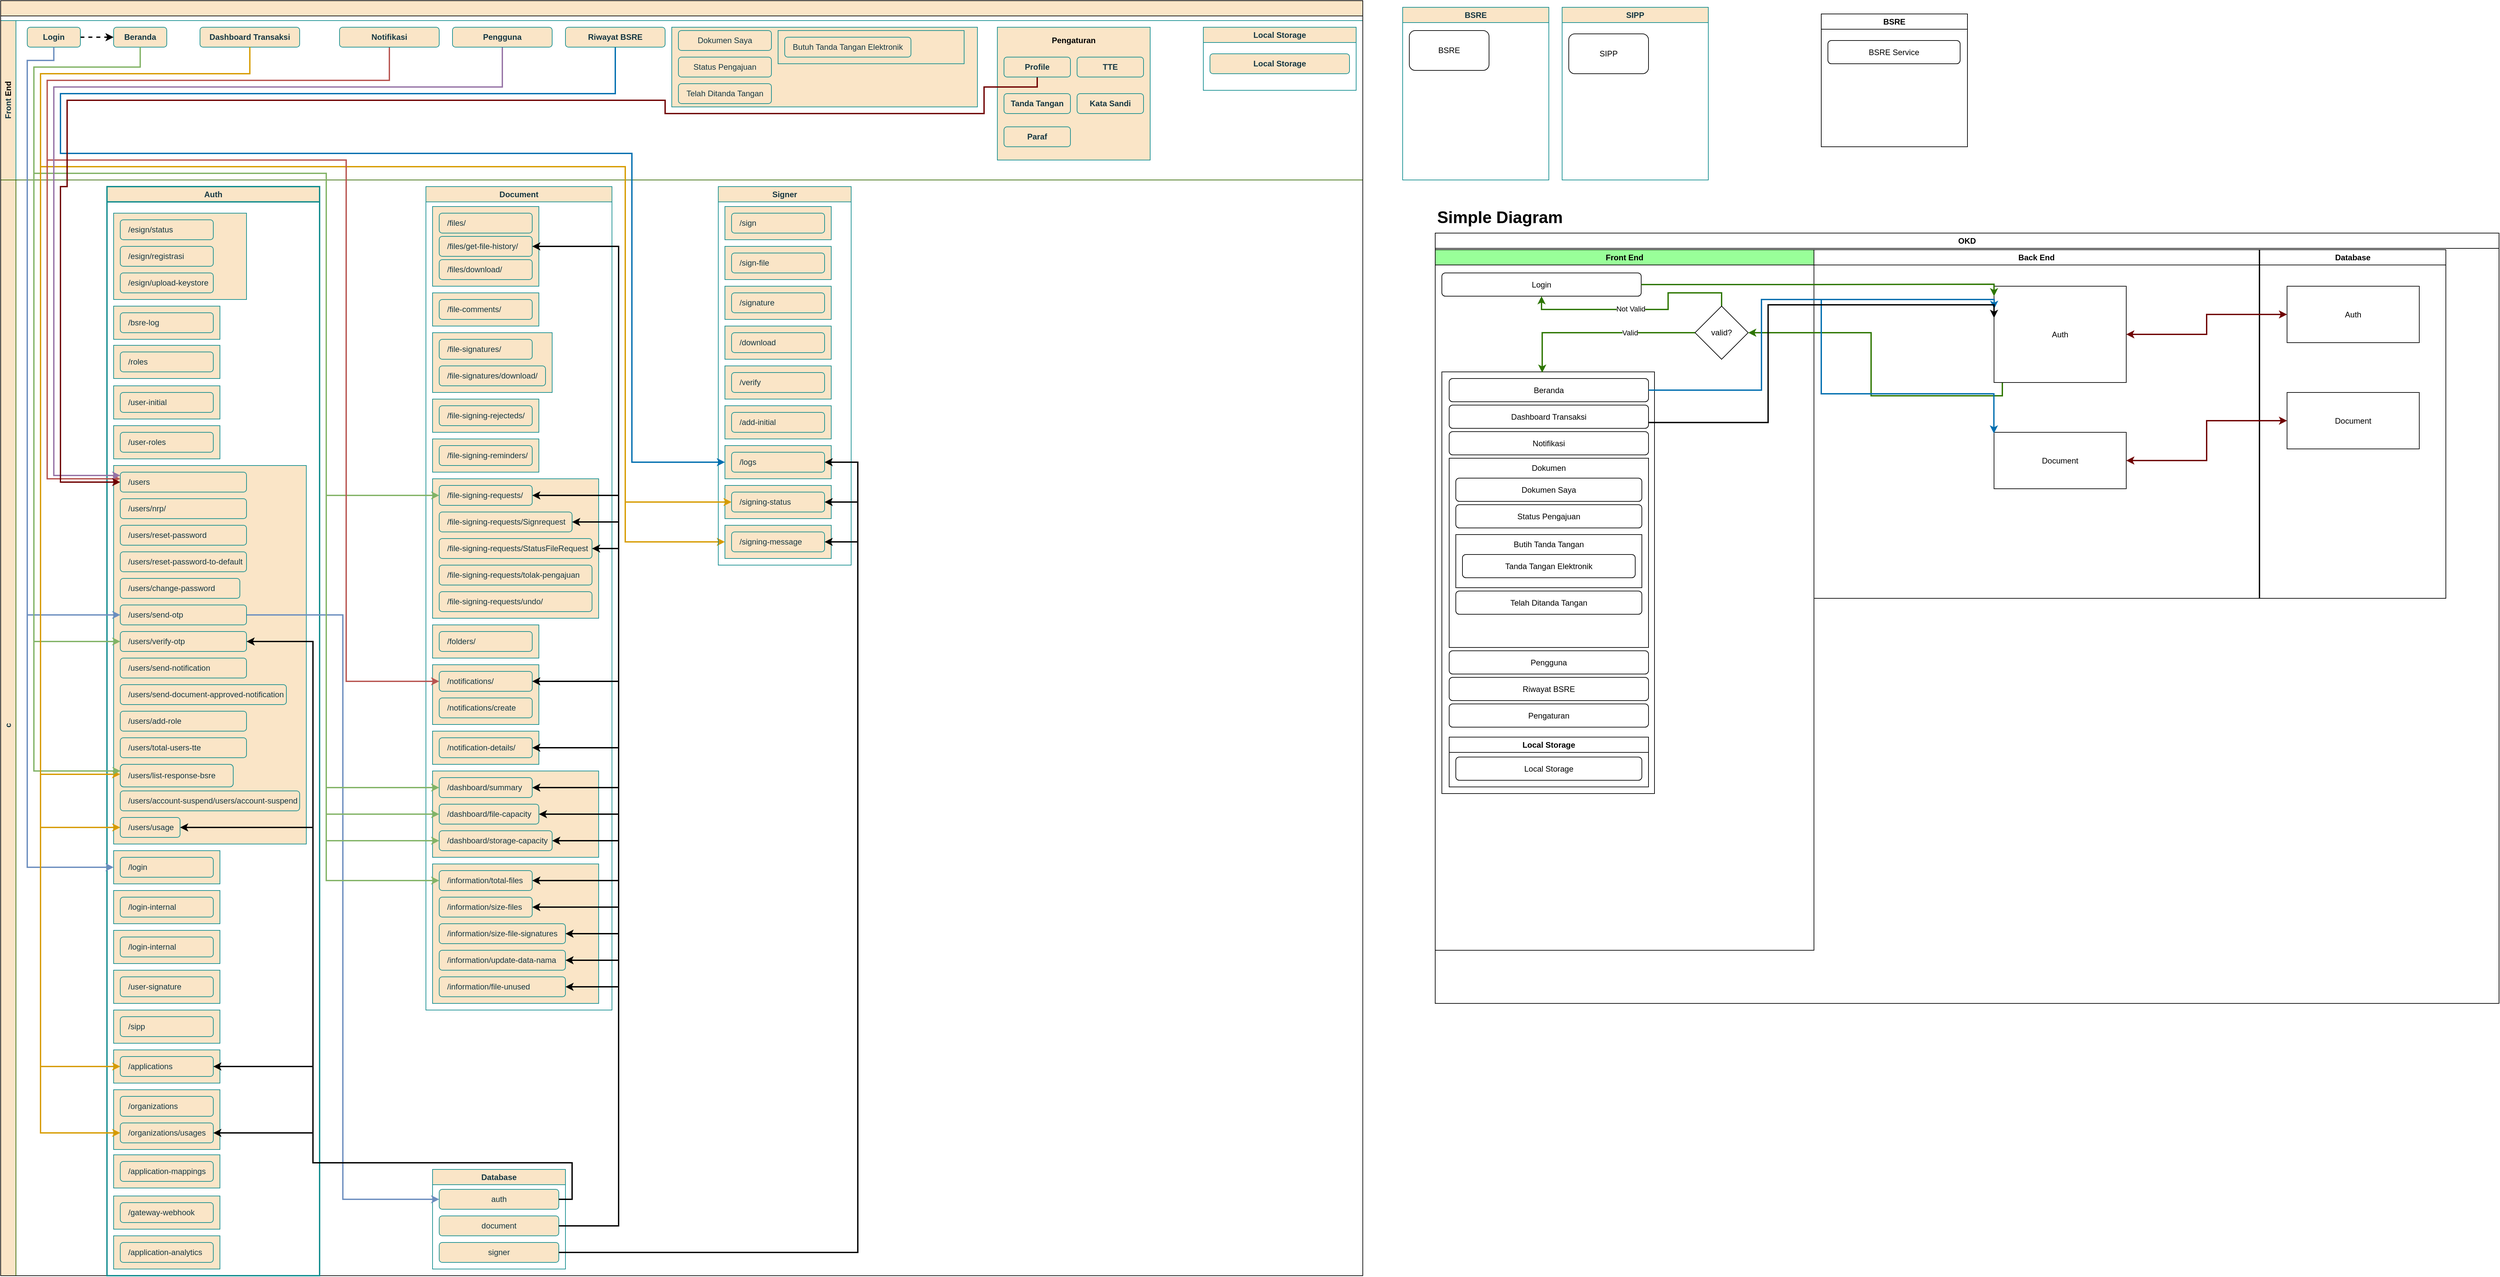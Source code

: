 <mxfile version="27.2.0">
  <diagram name="Halaman-1" id="ARC54t--W6GdPF1o5cvZ">
    <mxGraphModel dx="57" dy="31" grid="1" gridSize="10" guides="1" tooltips="1" connect="1" arrows="1" fold="1" page="1" pageScale="1" pageWidth="827" pageHeight="1169" math="0" shadow="0">
      <root>
        <mxCell id="0" />
        <mxCell id="1" parent="0" />
        <mxCell id="vy3_53uyWSwb81BTKhAe-191" value="&lt;span&gt;OKD&lt;/span&gt;" style="swimlane;whiteSpace=wrap;html=1;fontColor=default;fillColor=default;strokeColor=default;gradientColor=none;swimlaneFillColor=none;rounded=0;shadow=0;glass=0;" vertex="1" parent="1">
          <mxGeometry x="2239" y="560" width="1601" height="1160" as="geometry" />
        </mxCell>
        <mxCell id="vy3_53uyWSwb81BTKhAe-193" value="Front End" style="swimlane;whiteSpace=wrap;html=1;fillColor=#99FF99;" vertex="1" parent="vy3_53uyWSwb81BTKhAe-191">
          <mxGeometry y="25" width="570" height="1055" as="geometry" />
        </mxCell>
        <mxCell id="vy3_53uyWSwb81BTKhAe-276" value="" style="rounded=0;whiteSpace=wrap;html=1;fillColor=none;movable=1;resizable=1;rotatable=1;deletable=1;editable=1;locked=0;connectable=1;" vertex="1" parent="vy3_53uyWSwb81BTKhAe-193">
          <mxGeometry x="10" y="184" width="320" height="635" as="geometry" />
        </mxCell>
        <mxCell id="vy3_53uyWSwb81BTKhAe-194" value="Login" style="rounded=1;whiteSpace=wrap;html=1;" vertex="1" parent="vy3_53uyWSwb81BTKhAe-193">
          <mxGeometry x="10" y="35" width="300" height="35" as="geometry" />
        </mxCell>
        <mxCell id="vy3_53uyWSwb81BTKhAe-195" value="Beranda" style="rounded=1;whiteSpace=wrap;html=1;" vertex="1" parent="vy3_53uyWSwb81BTKhAe-193">
          <mxGeometry x="21" y="194" width="300" height="35" as="geometry" />
        </mxCell>
        <mxCell id="vy3_53uyWSwb81BTKhAe-196" value="Dashboard Transaksi" style="rounded=1;whiteSpace=wrap;html=1;" vertex="1" parent="vy3_53uyWSwb81BTKhAe-193">
          <mxGeometry x="21" y="234" width="300" height="35" as="geometry" />
        </mxCell>
        <mxCell id="vy3_53uyWSwb81BTKhAe-197" value="Notifikasi" style="rounded=1;whiteSpace=wrap;html=1;" vertex="1" parent="vy3_53uyWSwb81BTKhAe-193">
          <mxGeometry x="21" y="274" width="300" height="35" as="geometry" />
        </mxCell>
        <mxCell id="vy3_53uyWSwb81BTKhAe-198" value="Pengguna" style="rounded=1;whiteSpace=wrap;html=1;" vertex="1" parent="vy3_53uyWSwb81BTKhAe-193">
          <mxGeometry x="21" y="604" width="300" height="35" as="geometry" />
        </mxCell>
        <mxCell id="vy3_53uyWSwb81BTKhAe-205" value="Riwayat BSRE" style="rounded=1;whiteSpace=wrap;html=1;" vertex="1" parent="vy3_53uyWSwb81BTKhAe-193">
          <mxGeometry x="21" y="644" width="300" height="35" as="geometry" />
        </mxCell>
        <mxCell id="vy3_53uyWSwb81BTKhAe-206" value="Pengaturan" style="rounded=1;whiteSpace=wrap;html=1;" vertex="1" parent="vy3_53uyWSwb81BTKhAe-193">
          <mxGeometry x="21" y="684" width="300" height="35" as="geometry" />
        </mxCell>
        <mxCell id="vy3_53uyWSwb81BTKhAe-207" value="" style="rounded=0;whiteSpace=wrap;html=1;fillColor=none;" vertex="1" parent="vy3_53uyWSwb81BTKhAe-193">
          <mxGeometry x="21" y="314" width="300" height="285" as="geometry" />
        </mxCell>
        <mxCell id="vy3_53uyWSwb81BTKhAe-208" value="Dokumen Saya" style="rounded=1;whiteSpace=wrap;html=1;" vertex="1" parent="vy3_53uyWSwb81BTKhAe-193">
          <mxGeometry x="31" y="344" width="280" height="35" as="geometry" />
        </mxCell>
        <mxCell id="vy3_53uyWSwb81BTKhAe-209" value="Dokumen" style="text;html=1;align=center;verticalAlign=middle;whiteSpace=wrap;rounded=0;" vertex="1" parent="vy3_53uyWSwb81BTKhAe-193">
          <mxGeometry x="21" y="314" width="300" height="30" as="geometry" />
        </mxCell>
        <mxCell id="vy3_53uyWSwb81BTKhAe-210" value="Status Pengajuan" style="rounded=1;whiteSpace=wrap;html=1;" vertex="1" parent="vy3_53uyWSwb81BTKhAe-193">
          <mxGeometry x="31" y="384" width="280" height="35" as="geometry" />
        </mxCell>
        <mxCell id="vy3_53uyWSwb81BTKhAe-211" value="" style="rounded=0;whiteSpace=wrap;html=1;fillColor=none;" vertex="1" parent="vy3_53uyWSwb81BTKhAe-193">
          <mxGeometry x="31" y="429" width="280" height="80" as="geometry" />
        </mxCell>
        <mxCell id="vy3_53uyWSwb81BTKhAe-212" value="Butih Tanda Tangan" style="text;html=1;align=center;verticalAlign=middle;whiteSpace=wrap;rounded=0;" vertex="1" parent="vy3_53uyWSwb81BTKhAe-193">
          <mxGeometry x="31" y="429" width="280" height="30" as="geometry" />
        </mxCell>
        <mxCell id="vy3_53uyWSwb81BTKhAe-227" value="Tanda Tangan Elektronik" style="rounded=1;whiteSpace=wrap;html=1;" vertex="1" parent="vy3_53uyWSwb81BTKhAe-193">
          <mxGeometry x="41" y="459" width="260" height="35" as="geometry" />
        </mxCell>
        <mxCell id="vy3_53uyWSwb81BTKhAe-228" value="Telah Ditanda Tangan" style="rounded=1;whiteSpace=wrap;html=1;" vertex="1" parent="vy3_53uyWSwb81BTKhAe-193">
          <mxGeometry x="31" y="514" width="280" height="35" as="geometry" />
        </mxCell>
        <mxCell id="vy3_53uyWSwb81BTKhAe-229" value="Local Storage" style="swimlane;whiteSpace=wrap;html=1;" vertex="1" parent="vy3_53uyWSwb81BTKhAe-193">
          <mxGeometry x="21" y="734" width="300" height="75" as="geometry" />
        </mxCell>
        <mxCell id="vy3_53uyWSwb81BTKhAe-230" value="Local Storage" style="rounded=1;whiteSpace=wrap;html=1;" vertex="1" parent="vy3_53uyWSwb81BTKhAe-229">
          <mxGeometry x="10" y="30" width="280" height="35" as="geometry" />
        </mxCell>
        <mxCell id="vy3_53uyWSwb81BTKhAe-281" style="edgeStyle=orthogonalEdgeStyle;rounded=0;orthogonalLoop=1;jettySize=auto;html=1;exitX=0.5;exitY=0;exitDx=0;exitDy=0;entryX=0.5;entryY=1;entryDx=0;entryDy=0;fillColor=#60a917;strokeColor=#2D7600;strokeWidth=2;" edge="1" parent="vy3_53uyWSwb81BTKhAe-193" source="vy3_53uyWSwb81BTKhAe-269" target="vy3_53uyWSwb81BTKhAe-194">
          <mxGeometry relative="1" as="geometry" />
        </mxCell>
        <mxCell id="vy3_53uyWSwb81BTKhAe-282" value="Not Valid" style="edgeLabel;html=1;align=center;verticalAlign=middle;resizable=0;points=[];" vertex="1" connectable="0" parent="vy3_53uyWSwb81BTKhAe-281">
          <mxGeometry x="0.085" y="-2" relative="1" as="geometry">
            <mxPoint y="1" as="offset" />
          </mxGeometry>
        </mxCell>
        <mxCell id="vy3_53uyWSwb81BTKhAe-269" value="valid?" style="rhombus;whiteSpace=wrap;html=1;" vertex="1" parent="vy3_53uyWSwb81BTKhAe-193">
          <mxGeometry x="391" y="85" width="80" height="80" as="geometry" />
        </mxCell>
        <mxCell id="vy3_53uyWSwb81BTKhAe-280" style="edgeStyle=orthogonalEdgeStyle;rounded=0;orthogonalLoop=1;jettySize=auto;html=1;exitX=0;exitY=0.5;exitDx=0;exitDy=0;entryX=0.472;entryY=0.002;entryDx=0;entryDy=0;entryPerimeter=0;strokeWidth=2;fillColor=#60a917;strokeColor=#2D7600;" edge="1" parent="vy3_53uyWSwb81BTKhAe-193" source="vy3_53uyWSwb81BTKhAe-269" target="vy3_53uyWSwb81BTKhAe-276">
          <mxGeometry relative="1" as="geometry" />
        </mxCell>
        <mxCell id="vy3_53uyWSwb81BTKhAe-283" value="Valid" style="edgeLabel;html=1;align=center;verticalAlign=middle;resizable=0;points=[];" vertex="1" connectable="0" parent="vy3_53uyWSwb81BTKhAe-280">
          <mxGeometry x="-0.322" y="-3" relative="1" as="geometry">
            <mxPoint y="3" as="offset" />
          </mxGeometry>
        </mxCell>
        <mxCell id="vy3_53uyWSwb81BTKhAe-231" value="Back End" style="swimlane;whiteSpace=wrap;html=1;" vertex="1" parent="vy3_53uyWSwb81BTKhAe-191">
          <mxGeometry x="570" y="25" width="670" height="525" as="geometry" />
        </mxCell>
        <mxCell id="vy3_53uyWSwb81BTKhAe-233" value="Auth" style="rounded=0;whiteSpace=wrap;html=1;" vertex="1" parent="vy3_53uyWSwb81BTKhAe-231">
          <mxGeometry x="271" y="55" width="199" height="145" as="geometry" />
        </mxCell>
        <mxCell id="vy3_53uyWSwb81BTKhAe-286" value="Document" style="rounded=0;whiteSpace=wrap;html=1;" vertex="1" parent="vy3_53uyWSwb81BTKhAe-231">
          <mxGeometry x="271" y="275" width="199" height="85" as="geometry" />
        </mxCell>
        <mxCell id="vy3_53uyWSwb81BTKhAe-278" style="edgeStyle=orthogonalEdgeStyle;rounded=0;orthogonalLoop=1;jettySize=auto;html=1;exitX=1;exitY=0.5;exitDx=0;exitDy=0;fillColor=#60a917;strokeColor=#2D7600;strokeWidth=2;entryX=0;entryY=0.104;entryDx=0;entryDy=0;entryPerimeter=0;" edge="1" parent="vy3_53uyWSwb81BTKhAe-191" source="vy3_53uyWSwb81BTKhAe-194" target="vy3_53uyWSwb81BTKhAe-233">
          <mxGeometry relative="1" as="geometry">
            <mxPoint x="841" y="90" as="targetPoint" />
            <Array as="points">
              <mxPoint x="575" y="78" />
              <mxPoint x="841" y="77" />
            </Array>
          </mxGeometry>
        </mxCell>
        <mxCell id="vy3_53uyWSwb81BTKhAe-284" style="edgeStyle=orthogonalEdgeStyle;rounded=0;orthogonalLoop=1;jettySize=auto;html=1;exitX=1;exitY=0.5;exitDx=0;exitDy=0;entryX=0.001;entryY=0.235;entryDx=0;entryDy=0;entryPerimeter=0;strokeWidth=2;fillColor=#1ba1e2;strokeColor=#006EAF;" edge="1" parent="vy3_53uyWSwb81BTKhAe-191" source="vy3_53uyWSwb81BTKhAe-195" target="vy3_53uyWSwb81BTKhAe-233">
          <mxGeometry relative="1" as="geometry">
            <mxPoint x="611" y="100" as="targetPoint" />
            <Array as="points">
              <mxPoint x="491" y="237" />
              <mxPoint x="491" y="100" />
            </Array>
          </mxGeometry>
        </mxCell>
        <mxCell id="vy3_53uyWSwb81BTKhAe-285" style="edgeStyle=orthogonalEdgeStyle;rounded=0;orthogonalLoop=1;jettySize=auto;html=1;exitX=0.063;exitY=1.003;exitDx=0;exitDy=0;entryX=1;entryY=0.5;entryDx=0;entryDy=0;exitPerimeter=0;strokeWidth=2;fillColor=#60a917;strokeColor=#2D7600;" edge="1" parent="vy3_53uyWSwb81BTKhAe-191" source="vy3_53uyWSwb81BTKhAe-233" target="vy3_53uyWSwb81BTKhAe-269">
          <mxGeometry relative="1" as="geometry" />
        </mxCell>
        <mxCell id="vy3_53uyWSwb81BTKhAe-287" style="edgeStyle=orthogonalEdgeStyle;rounded=0;orthogonalLoop=1;jettySize=auto;html=1;exitX=1;exitY=0.5;exitDx=0;exitDy=0;entryX=-0.001;entryY=0.021;entryDx=0;entryDy=0;entryPerimeter=0;fillColor=#1ba1e2;strokeColor=#006EAF;strokeWidth=2;" edge="1" parent="vy3_53uyWSwb81BTKhAe-191" source="vy3_53uyWSwb81BTKhAe-195" target="vy3_53uyWSwb81BTKhAe-286">
          <mxGeometry relative="1" as="geometry">
            <Array as="points">
              <mxPoint x="491" y="237" />
              <mxPoint x="491" y="100" />
              <mxPoint x="581" y="100" />
              <mxPoint x="581" y="242" />
            </Array>
          </mxGeometry>
        </mxCell>
        <mxCell id="vy3_53uyWSwb81BTKhAe-288" value="Database" style="swimlane;whiteSpace=wrap;html=1;" vertex="1" parent="vy3_53uyWSwb81BTKhAe-191">
          <mxGeometry x="1241" y="25" width="280" height="525" as="geometry" />
        </mxCell>
        <mxCell id="vy3_53uyWSwb81BTKhAe-289" value="Auth" style="rounded=0;whiteSpace=wrap;html=1;" vertex="1" parent="vy3_53uyWSwb81BTKhAe-288">
          <mxGeometry x="41" y="55" width="199" height="85" as="geometry" />
        </mxCell>
        <mxCell id="vy3_53uyWSwb81BTKhAe-290" value="Document" style="rounded=0;whiteSpace=wrap;html=1;" vertex="1" parent="vy3_53uyWSwb81BTKhAe-288">
          <mxGeometry x="41" y="215" width="199" height="85" as="geometry" />
        </mxCell>
        <mxCell id="vy3_53uyWSwb81BTKhAe-291" style="edgeStyle=orthogonalEdgeStyle;rounded=0;orthogonalLoop=1;jettySize=auto;html=1;exitX=1;exitY=0.5;exitDx=0;exitDy=0;entryX=0;entryY=0.5;entryDx=0;entryDy=0;strokeWidth=2;fillColor=#a20025;strokeColor=#6F0000;startArrow=classic;startFill=1;" edge="1" parent="vy3_53uyWSwb81BTKhAe-191" source="vy3_53uyWSwb81BTKhAe-233" target="vy3_53uyWSwb81BTKhAe-289">
          <mxGeometry relative="1" as="geometry" />
        </mxCell>
        <mxCell id="vy3_53uyWSwb81BTKhAe-292" style="edgeStyle=orthogonalEdgeStyle;rounded=0;orthogonalLoop=1;jettySize=auto;html=1;exitX=0;exitY=0.5;exitDx=0;exitDy=0;entryX=1;entryY=0.5;entryDx=0;entryDy=0;strokeWidth=2;fillColor=#a20025;strokeColor=#6F0000;startArrow=classic;startFill=1;" edge="1" parent="vy3_53uyWSwb81BTKhAe-191" source="vy3_53uyWSwb81BTKhAe-290" target="vy3_53uyWSwb81BTKhAe-286">
          <mxGeometry relative="1" as="geometry" />
        </mxCell>
        <mxCell id="vy3_53uyWSwb81BTKhAe-293" style="edgeStyle=orthogonalEdgeStyle;rounded=0;orthogonalLoop=1;jettySize=auto;html=1;exitX=1;exitY=0.75;exitDx=0;exitDy=0;entryX=0;entryY=0.329;entryDx=0;entryDy=0;entryPerimeter=0;strokeWidth=2;" edge="1" parent="vy3_53uyWSwb81BTKhAe-191" source="vy3_53uyWSwb81BTKhAe-196" target="vy3_53uyWSwb81BTKhAe-233">
          <mxGeometry relative="1" as="geometry">
            <Array as="points">
              <mxPoint x="501" y="285" />
              <mxPoint x="501" y="108" />
            </Array>
          </mxGeometry>
        </mxCell>
        <mxCell id="tmOu06qi9_wKIQ8G5TUr-2" value="Front&amp;nbsp;&lt;span style=&quot;background-color: transparent; color: light-dark(rgb(0, 0, 0), rgb(255, 255, 255));&quot;&gt;End&lt;/span&gt;" style="swimlane;horizontal=0;whiteSpace=wrap;html=1;labelBackgroundColor=none;fillColor=#FAE5C7;strokeColor=#0F8B8D;fontColor=#143642;" parent="1" vertex="1">
          <mxGeometry x="80" y="240" width="2050" height="240" as="geometry" />
        </mxCell>
        <mxCell id="0tMcuy4WeOnuEyNVM5dd-2" value="c&amp;nbsp;" style="swimlane;horizontal=0;whiteSpace=wrap;html=1;labelBackgroundColor=none;fillColor=#FAE5C7;strokeColor=#336600;fontColor=#143642;align=center;spacingLeft=10;fillStyle=auto;" parent="1" vertex="1">
          <mxGeometry x="80" y="480" width="2050" height="1650" as="geometry" />
        </mxCell>
        <mxCell id="0tMcuy4WeOnuEyNVM5dd-5" value="&amp;nbsp;" style="swimlane;whiteSpace=wrap;html=1;startSize=23;labelBackgroundColor=none;fillColor=#FAE5C7;strokeColor=default;fontColor=#143642;align=center;" parent="1" vertex="1">
          <mxGeometry x="80" y="210" width="2050" height="1920" as="geometry" />
        </mxCell>
        <mxCell id="vy3_53uyWSwb81BTKhAe-184" value="" style="rounded=0;whiteSpace=wrap;html=1;labelBackgroundColor=none;fillColor=#FAE5C7;strokeColor=#0F8B8D;fontColor=#143642;" vertex="1" parent="0tMcuy4WeOnuEyNVM5dd-5">
          <mxGeometry x="1500" y="40" width="230" height="200" as="geometry" />
        </mxCell>
        <mxCell id="vy3_53uyWSwb81BTKhAe-122" value="" style="rounded=0;whiteSpace=wrap;html=1;labelBackgroundColor=none;fillColor=#FAE5C7;strokeColor=#0F8B8D;fontColor=#143642;" vertex="1" parent="0tMcuy4WeOnuEyNVM5dd-5">
          <mxGeometry x="1010" y="40" width="460" height="120" as="geometry" />
        </mxCell>
        <mxCell id="vy3_53uyWSwb81BTKhAe-130" style="edgeStyle=orthogonalEdgeStyle;rounded=0;orthogonalLoop=1;jettySize=auto;html=1;exitX=1;exitY=0.5;exitDx=0;exitDy=0;entryX=0;entryY=0.5;entryDx=0;entryDy=0;dashed=1;strokeWidth=2;" edge="1" parent="0tMcuy4WeOnuEyNVM5dd-5" source="0tMcuy4WeOnuEyNVM5dd-11" target="0tMcuy4WeOnuEyNVM5dd-12">
          <mxGeometry relative="1" as="geometry" />
        </mxCell>
        <mxCell id="0tMcuy4WeOnuEyNVM5dd-11" value="&lt;b&gt;Login&lt;/b&gt;" style="rounded=1;whiteSpace=wrap;html=1;labelBackgroundColor=none;fillColor=#FAE5C7;strokeColor=#0F8B8D;fontColor=#143642;" parent="0tMcuy4WeOnuEyNVM5dd-5" vertex="1">
          <mxGeometry x="40" y="40" width="80" height="30" as="geometry" />
        </mxCell>
        <mxCell id="0tMcuy4WeOnuEyNVM5dd-12" value="&lt;b&gt;Beranda&lt;/b&gt;" style="rounded=1;whiteSpace=wrap;html=1;labelBackgroundColor=none;fillColor=#FAE5C7;strokeColor=#0F8B8D;fontColor=#143642;" parent="0tMcuy4WeOnuEyNVM5dd-5" vertex="1">
          <mxGeometry x="170" y="40" width="80" height="30" as="geometry" />
        </mxCell>
        <mxCell id="vy3_53uyWSwb81BTKhAe-165" style="edgeStyle=orthogonalEdgeStyle;rounded=0;orthogonalLoop=1;jettySize=auto;html=1;exitX=0.5;exitY=1;exitDx=0;exitDy=0;entryX=0;entryY=0.5;entryDx=0;entryDy=0;fillColor=#ffe6cc;strokeColor=#d79b00;strokeWidth=2;" edge="1" parent="0tMcuy4WeOnuEyNVM5dd-5" source="0tMcuy4WeOnuEyNVM5dd-74" target="vy3_53uyWSwb81BTKhAe-120">
          <mxGeometry relative="1" as="geometry">
            <Array as="points">
              <mxPoint x="375" y="110" />
              <mxPoint x="60" y="110" />
              <mxPoint x="60" y="250" />
              <mxPoint x="940" y="250" />
              <mxPoint x="940" y="815" />
            </Array>
          </mxGeometry>
        </mxCell>
        <mxCell id="0tMcuy4WeOnuEyNVM5dd-74" value="&lt;b&gt;Dashboard Transaksi&lt;/b&gt;" style="rounded=1;whiteSpace=wrap;html=1;labelBackgroundColor=none;fillColor=#FAE5C7;strokeColor=#0F8B8D;fontColor=#143642;" parent="0tMcuy4WeOnuEyNVM5dd-5" vertex="1">
          <mxGeometry x="300" y="40" width="150" height="30" as="geometry" />
        </mxCell>
        <mxCell id="vy3_53uyWSwb81BTKhAe-3" value="Dokumen Saya" style="rounded=1;whiteSpace=wrap;html=1;labelBackgroundColor=none;fillColor=#FAE5C7;strokeColor=#0F8B8D;fontColor=#143642;" vertex="1" parent="0tMcuy4WeOnuEyNVM5dd-5">
          <mxGeometry x="1020" y="45" width="140" height="30" as="geometry" />
        </mxCell>
        <mxCell id="0tMcuy4WeOnuEyNVM5dd-4" value="Document" style="swimlane;whiteSpace=wrap;html=1;startSize=23;labelBackgroundColor=none;fillColor=#FAE5C7;strokeColor=#0F8B8D;fontColor=#143642;" parent="0tMcuy4WeOnuEyNVM5dd-5" vertex="1">
          <mxGeometry x="640" y="280" width="280" height="1240" as="geometry" />
        </mxCell>
        <mxCell id="vy3_53uyWSwb81BTKhAe-60" value="" style="rounded=0;whiteSpace=wrap;html=1;labelBackgroundColor=none;fillColor=#FAE5C7;strokeColor=#0F8B8D;fontColor=#143642;" vertex="1" parent="0tMcuy4WeOnuEyNVM5dd-4">
          <mxGeometry x="10" y="30" width="160" height="120" as="geometry" />
        </mxCell>
        <mxCell id="vy3_53uyWSwb81BTKhAe-61" value="/files/" style="rounded=1;whiteSpace=wrap;html=1;labelBackgroundColor=none;fillColor=#FAE5C7;strokeColor=#0F8B8D;fontColor=#143642;align=left;spacingLeft=10;" vertex="1" parent="0tMcuy4WeOnuEyNVM5dd-4">
          <mxGeometry x="20" y="40" width="140" height="30" as="geometry" />
        </mxCell>
        <mxCell id="vy3_53uyWSwb81BTKhAe-66" value="/files/get-file-history/" style="rounded=1;whiteSpace=wrap;html=1;labelBackgroundColor=none;fillColor=#FAE5C7;strokeColor=#0F8B8D;fontColor=#143642;align=left;spacingLeft=10;" vertex="1" parent="0tMcuy4WeOnuEyNVM5dd-4">
          <mxGeometry x="20" y="75" width="140" height="30" as="geometry" />
        </mxCell>
        <mxCell id="vy3_53uyWSwb81BTKhAe-67" value="/files/download/" style="rounded=1;whiteSpace=wrap;html=1;labelBackgroundColor=none;fillColor=#FAE5C7;strokeColor=#0F8B8D;fontColor=#143642;align=left;spacingLeft=10;" vertex="1" parent="0tMcuy4WeOnuEyNVM5dd-4">
          <mxGeometry x="20" y="110" width="140" height="30" as="geometry" />
        </mxCell>
        <mxCell id="vy3_53uyWSwb81BTKhAe-68" value="" style="rounded=0;whiteSpace=wrap;html=1;labelBackgroundColor=none;fillColor=#FAE5C7;strokeColor=#0F8B8D;fontColor=#143642;" vertex="1" parent="0tMcuy4WeOnuEyNVM5dd-4">
          <mxGeometry x="10" y="160" width="160" height="50" as="geometry" />
        </mxCell>
        <mxCell id="vy3_53uyWSwb81BTKhAe-69" value="/file-comments/" style="rounded=1;whiteSpace=wrap;html=1;labelBackgroundColor=none;fillColor=#FAE5C7;strokeColor=#0F8B8D;fontColor=#143642;align=left;spacingLeft=10;" vertex="1" parent="0tMcuy4WeOnuEyNVM5dd-4">
          <mxGeometry x="20" y="170" width="140" height="30" as="geometry" />
        </mxCell>
        <mxCell id="vy3_53uyWSwb81BTKhAe-70" value="" style="rounded=0;whiteSpace=wrap;html=1;labelBackgroundColor=none;fillColor=#FAE5C7;strokeColor=#0F8B8D;fontColor=#143642;" vertex="1" parent="0tMcuy4WeOnuEyNVM5dd-4">
          <mxGeometry x="10" y="220" width="180" height="90" as="geometry" />
        </mxCell>
        <mxCell id="vy3_53uyWSwb81BTKhAe-71" value="/file-signatures/" style="rounded=1;whiteSpace=wrap;html=1;labelBackgroundColor=none;fillColor=#FAE5C7;strokeColor=#0F8B8D;fontColor=#143642;align=left;spacingLeft=10;" vertex="1" parent="0tMcuy4WeOnuEyNVM5dd-4">
          <mxGeometry x="20" y="230" width="140" height="30" as="geometry" />
        </mxCell>
        <mxCell id="vy3_53uyWSwb81BTKhAe-72" value="/file-signatures/download/" style="rounded=1;whiteSpace=wrap;html=1;labelBackgroundColor=none;fillColor=#FAE5C7;strokeColor=#0F8B8D;fontColor=#143642;align=left;spacingLeft=10;" vertex="1" parent="0tMcuy4WeOnuEyNVM5dd-4">
          <mxGeometry x="20" y="270" width="160" height="30" as="geometry" />
        </mxCell>
        <mxCell id="vy3_53uyWSwb81BTKhAe-73" value="" style="rounded=0;whiteSpace=wrap;html=1;labelBackgroundColor=none;fillColor=#FAE5C7;strokeColor=#0F8B8D;fontColor=#143642;" vertex="1" parent="0tMcuy4WeOnuEyNVM5dd-4">
          <mxGeometry x="10" y="320" width="160" height="50" as="geometry" />
        </mxCell>
        <mxCell id="vy3_53uyWSwb81BTKhAe-74" value="/file-signing-rejecteds/" style="rounded=1;whiteSpace=wrap;html=1;labelBackgroundColor=none;fillColor=#FAE5C7;strokeColor=#0F8B8D;fontColor=#143642;align=left;spacingLeft=10;" vertex="1" parent="0tMcuy4WeOnuEyNVM5dd-4">
          <mxGeometry x="20" y="330" width="140" height="30" as="geometry" />
        </mxCell>
        <mxCell id="vy3_53uyWSwb81BTKhAe-75" value="" style="rounded=0;whiteSpace=wrap;html=1;labelBackgroundColor=none;fillColor=#FAE5C7;strokeColor=#0F8B8D;fontColor=#143642;" vertex="1" parent="0tMcuy4WeOnuEyNVM5dd-4">
          <mxGeometry x="10" y="380" width="160" height="50" as="geometry" />
        </mxCell>
        <mxCell id="vy3_53uyWSwb81BTKhAe-76" value="/file-signing-reminders/" style="rounded=1;whiteSpace=wrap;html=1;labelBackgroundColor=none;fillColor=#FAE5C7;strokeColor=#0F8B8D;fontColor=#143642;align=left;spacingLeft=10;" vertex="1" parent="0tMcuy4WeOnuEyNVM5dd-4">
          <mxGeometry x="20" y="390" width="140" height="30" as="geometry" />
        </mxCell>
        <mxCell id="vy3_53uyWSwb81BTKhAe-77" value="" style="rounded=0;whiteSpace=wrap;html=1;labelBackgroundColor=none;fillColor=#FAE5C7;strokeColor=#0F8B8D;fontColor=#143642;" vertex="1" parent="0tMcuy4WeOnuEyNVM5dd-4">
          <mxGeometry x="10" y="440" width="250" height="210" as="geometry" />
        </mxCell>
        <mxCell id="vy3_53uyWSwb81BTKhAe-78" value="/file-signing-requests/" style="rounded=1;whiteSpace=wrap;html=1;labelBackgroundColor=none;fillColor=#FAE5C7;strokeColor=#0F8B8D;fontColor=#143642;align=left;spacingLeft=10;" vertex="1" parent="0tMcuy4WeOnuEyNVM5dd-4">
          <mxGeometry x="20" y="450" width="140" height="30" as="geometry" />
        </mxCell>
        <mxCell id="vy3_53uyWSwb81BTKhAe-79" value="/file-signing-requests/Signrequest" style="rounded=1;whiteSpace=wrap;html=1;labelBackgroundColor=none;fillColor=#FAE5C7;strokeColor=#0F8B8D;fontColor=#143642;align=left;spacingLeft=10;" vertex="1" parent="0tMcuy4WeOnuEyNVM5dd-4">
          <mxGeometry x="20" y="490" width="200" height="30" as="geometry" />
        </mxCell>
        <mxCell id="vy3_53uyWSwb81BTKhAe-80" value="/file-signing-requests/StatusFileRequest" style="rounded=1;whiteSpace=wrap;html=1;labelBackgroundColor=none;fillColor=#FAE5C7;strokeColor=#0F8B8D;fontColor=#143642;align=left;spacingLeft=10;" vertex="1" parent="0tMcuy4WeOnuEyNVM5dd-4">
          <mxGeometry x="20" y="530" width="230" height="30" as="geometry" />
        </mxCell>
        <mxCell id="vy3_53uyWSwb81BTKhAe-81" value="/file-signing-requests/tolak-pengajuan" style="rounded=1;whiteSpace=wrap;html=1;labelBackgroundColor=none;fillColor=#FAE5C7;strokeColor=#0F8B8D;fontColor=#143642;align=left;spacingLeft=10;" vertex="1" parent="0tMcuy4WeOnuEyNVM5dd-4">
          <mxGeometry x="20" y="570" width="230" height="30" as="geometry" />
        </mxCell>
        <mxCell id="vy3_53uyWSwb81BTKhAe-82" value="/file-signing-requests/undo/" style="rounded=1;whiteSpace=wrap;html=1;labelBackgroundColor=none;fillColor=#FAE5C7;strokeColor=#0F8B8D;fontColor=#143642;align=left;spacingLeft=10;" vertex="1" parent="0tMcuy4WeOnuEyNVM5dd-4">
          <mxGeometry x="20" y="610" width="230" height="30" as="geometry" />
        </mxCell>
        <mxCell id="vy3_53uyWSwb81BTKhAe-83" value="" style="rounded=0;whiteSpace=wrap;html=1;labelBackgroundColor=none;fillColor=#FAE5C7;strokeColor=#0F8B8D;fontColor=#143642;" vertex="1" parent="0tMcuy4WeOnuEyNVM5dd-4">
          <mxGeometry x="10" y="660" width="160" height="50" as="geometry" />
        </mxCell>
        <mxCell id="vy3_53uyWSwb81BTKhAe-84" value="/folders/" style="rounded=1;whiteSpace=wrap;html=1;labelBackgroundColor=none;fillColor=#FAE5C7;strokeColor=#0F8B8D;fontColor=#143642;align=left;spacingLeft=10;" vertex="1" parent="0tMcuy4WeOnuEyNVM5dd-4">
          <mxGeometry x="20" y="670" width="140" height="30" as="geometry" />
        </mxCell>
        <mxCell id="vy3_53uyWSwb81BTKhAe-85" value="" style="rounded=0;whiteSpace=wrap;html=1;labelBackgroundColor=none;fillColor=#FAE5C7;strokeColor=#0F8B8D;fontColor=#143642;" vertex="1" parent="0tMcuy4WeOnuEyNVM5dd-4">
          <mxGeometry x="10" y="720" width="160" height="90" as="geometry" />
        </mxCell>
        <mxCell id="vy3_53uyWSwb81BTKhAe-86" value="/notifications/" style="rounded=1;whiteSpace=wrap;html=1;labelBackgroundColor=none;fillColor=#FAE5C7;strokeColor=#0F8B8D;fontColor=#143642;align=left;spacingLeft=10;" vertex="1" parent="0tMcuy4WeOnuEyNVM5dd-4">
          <mxGeometry x="20" y="730" width="140" height="30" as="geometry" />
        </mxCell>
        <mxCell id="vy3_53uyWSwb81BTKhAe-87" value="/notifications/create" style="rounded=1;whiteSpace=wrap;html=1;labelBackgroundColor=none;fillColor=#FAE5C7;strokeColor=#0F8B8D;fontColor=#143642;align=left;spacingLeft=10;" vertex="1" parent="0tMcuy4WeOnuEyNVM5dd-4">
          <mxGeometry x="20" y="770" width="140" height="30" as="geometry" />
        </mxCell>
        <mxCell id="vy3_53uyWSwb81BTKhAe-88" value="" style="rounded=0;whiteSpace=wrap;html=1;labelBackgroundColor=none;fillColor=#FAE5C7;strokeColor=#0F8B8D;fontColor=#143642;" vertex="1" parent="0tMcuy4WeOnuEyNVM5dd-4">
          <mxGeometry x="10" y="820" width="160" height="50" as="geometry" />
        </mxCell>
        <mxCell id="vy3_53uyWSwb81BTKhAe-89" value="/notification-details/" style="rounded=1;whiteSpace=wrap;html=1;labelBackgroundColor=none;fillColor=#FAE5C7;strokeColor=#0F8B8D;fontColor=#143642;align=left;spacingLeft=10;" vertex="1" parent="0tMcuy4WeOnuEyNVM5dd-4">
          <mxGeometry x="20" y="830" width="140" height="30" as="geometry" />
        </mxCell>
        <mxCell id="vy3_53uyWSwb81BTKhAe-90" value="" style="rounded=0;whiteSpace=wrap;html=1;labelBackgroundColor=none;fillColor=#FAE5C7;strokeColor=#0F8B8D;fontColor=#143642;" vertex="1" parent="0tMcuy4WeOnuEyNVM5dd-4">
          <mxGeometry x="10" y="880" width="250" height="130" as="geometry" />
        </mxCell>
        <mxCell id="vy3_53uyWSwb81BTKhAe-91" value="/dashboard/summary" style="rounded=1;whiteSpace=wrap;html=1;labelBackgroundColor=none;fillColor=#FAE5C7;strokeColor=#0F8B8D;fontColor=#143642;align=left;spacingLeft=10;" vertex="1" parent="0tMcuy4WeOnuEyNVM5dd-4">
          <mxGeometry x="20" y="890" width="140" height="30" as="geometry" />
        </mxCell>
        <mxCell id="vy3_53uyWSwb81BTKhAe-94" value="/dashboard/file-capacity" style="rounded=1;whiteSpace=wrap;html=1;labelBackgroundColor=none;fillColor=#FAE5C7;strokeColor=#0F8B8D;fontColor=#143642;align=left;spacingLeft=10;" vertex="1" parent="0tMcuy4WeOnuEyNVM5dd-4">
          <mxGeometry x="20" y="930" width="150" height="30" as="geometry" />
        </mxCell>
        <mxCell id="vy3_53uyWSwb81BTKhAe-95" value="/dashboard/storage-capacity" style="rounded=1;whiteSpace=wrap;html=1;labelBackgroundColor=none;fillColor=#FAE5C7;strokeColor=#0F8B8D;fontColor=#143642;align=left;spacingLeft=10;" vertex="1" parent="0tMcuy4WeOnuEyNVM5dd-4">
          <mxGeometry x="20" y="970" width="170" height="30" as="geometry" />
        </mxCell>
        <mxCell id="vy3_53uyWSwb81BTKhAe-97" value="" style="rounded=0;whiteSpace=wrap;html=1;labelBackgroundColor=none;fillColor=#FAE5C7;strokeColor=#0F8B8D;fontColor=#143642;" vertex="1" parent="0tMcuy4WeOnuEyNVM5dd-4">
          <mxGeometry x="10" y="1020" width="250" height="210" as="geometry" />
        </mxCell>
        <mxCell id="vy3_53uyWSwb81BTKhAe-98" value="/information/total-files" style="rounded=1;whiteSpace=wrap;html=1;labelBackgroundColor=none;fillColor=#FAE5C7;strokeColor=#0F8B8D;fontColor=#143642;align=left;spacingLeft=10;" vertex="1" parent="0tMcuy4WeOnuEyNVM5dd-4">
          <mxGeometry x="20" y="1030" width="140" height="30" as="geometry" />
        </mxCell>
        <mxCell id="vy3_53uyWSwb81BTKhAe-100" value="/information/size-files" style="rounded=1;whiteSpace=wrap;html=1;labelBackgroundColor=none;fillColor=#FAE5C7;strokeColor=#0F8B8D;fontColor=#143642;align=left;spacingLeft=10;" vertex="1" parent="0tMcuy4WeOnuEyNVM5dd-4">
          <mxGeometry x="20" y="1070" width="140" height="30" as="geometry" />
        </mxCell>
        <mxCell id="vy3_53uyWSwb81BTKhAe-101" value="/information/size-file-signatures" style="rounded=1;whiteSpace=wrap;html=1;labelBackgroundColor=none;fillColor=#FAE5C7;strokeColor=#0F8B8D;fontColor=#143642;align=left;spacingLeft=10;" vertex="1" parent="0tMcuy4WeOnuEyNVM5dd-4">
          <mxGeometry x="20" y="1110" width="190" height="30" as="geometry" />
        </mxCell>
        <mxCell id="vy3_53uyWSwb81BTKhAe-102" value="/information/update-data-nama" style="rounded=1;whiteSpace=wrap;html=1;labelBackgroundColor=none;fillColor=#FAE5C7;strokeColor=#0F8B8D;fontColor=#143642;align=left;spacingLeft=10;" vertex="1" parent="0tMcuy4WeOnuEyNVM5dd-4">
          <mxGeometry x="20" y="1150" width="190" height="30" as="geometry" />
        </mxCell>
        <mxCell id="vy3_53uyWSwb81BTKhAe-103" value="/information/file-unused" style="rounded=1;whiteSpace=wrap;html=1;labelBackgroundColor=none;fillColor=#FAE5C7;strokeColor=#0F8B8D;fontColor=#143642;align=left;spacingLeft=10;" vertex="1" parent="0tMcuy4WeOnuEyNVM5dd-4">
          <mxGeometry x="20" y="1190" width="190" height="30" as="geometry" />
        </mxCell>
        <mxCell id="0tMcuy4WeOnuEyNVM5dd-6" value="Signer" style="swimlane;whiteSpace=wrap;html=1;startSize=23;labelBackgroundColor=none;fillColor=#FAE5C7;strokeColor=#0F8B8D;fontColor=#143642;" parent="0tMcuy4WeOnuEyNVM5dd-5" vertex="1">
          <mxGeometry x="1080" y="280" width="200" height="570" as="geometry" />
        </mxCell>
        <mxCell id="vy3_53uyWSwb81BTKhAe-104" value="" style="rounded=0;whiteSpace=wrap;html=1;labelBackgroundColor=none;fillColor=#FAE5C7;strokeColor=#0F8B8D;fontColor=#143642;" vertex="1" parent="0tMcuy4WeOnuEyNVM5dd-6">
          <mxGeometry x="10" y="30" width="160" height="50" as="geometry" />
        </mxCell>
        <mxCell id="vy3_53uyWSwb81BTKhAe-105" value="/sign" style="rounded=1;whiteSpace=wrap;html=1;labelBackgroundColor=none;fillColor=#FAE5C7;strokeColor=#0F8B8D;fontColor=#143642;align=left;spacingLeft=10;" vertex="1" parent="0tMcuy4WeOnuEyNVM5dd-6">
          <mxGeometry x="20" y="40" width="140" height="30" as="geometry" />
        </mxCell>
        <mxCell id="vy3_53uyWSwb81BTKhAe-106" value="" style="rounded=0;whiteSpace=wrap;html=1;labelBackgroundColor=none;fillColor=#FAE5C7;strokeColor=#0F8B8D;fontColor=#143642;" vertex="1" parent="0tMcuy4WeOnuEyNVM5dd-6">
          <mxGeometry x="10" y="90" width="160" height="50" as="geometry" />
        </mxCell>
        <mxCell id="vy3_53uyWSwb81BTKhAe-107" value="/sign-file" style="rounded=1;whiteSpace=wrap;html=1;labelBackgroundColor=none;fillColor=#FAE5C7;strokeColor=#0F8B8D;fontColor=#143642;align=left;spacingLeft=10;" vertex="1" parent="0tMcuy4WeOnuEyNVM5dd-6">
          <mxGeometry x="20" y="100" width="140" height="30" as="geometry" />
        </mxCell>
        <mxCell id="vy3_53uyWSwb81BTKhAe-108" value="" style="rounded=0;whiteSpace=wrap;html=1;labelBackgroundColor=none;fillColor=#FAE5C7;strokeColor=#0F8B8D;fontColor=#143642;" vertex="1" parent="0tMcuy4WeOnuEyNVM5dd-6">
          <mxGeometry x="10" y="150" width="160" height="50" as="geometry" />
        </mxCell>
        <mxCell id="vy3_53uyWSwb81BTKhAe-109" value="/signature" style="rounded=1;whiteSpace=wrap;html=1;labelBackgroundColor=none;fillColor=#FAE5C7;strokeColor=#0F8B8D;fontColor=#143642;align=left;spacingLeft=10;" vertex="1" parent="0tMcuy4WeOnuEyNVM5dd-6">
          <mxGeometry x="20" y="160" width="140" height="30" as="geometry" />
        </mxCell>
        <mxCell id="vy3_53uyWSwb81BTKhAe-110" value="" style="rounded=0;whiteSpace=wrap;html=1;labelBackgroundColor=none;fillColor=#FAE5C7;strokeColor=#0F8B8D;fontColor=#143642;" vertex="1" parent="0tMcuy4WeOnuEyNVM5dd-6">
          <mxGeometry x="10" y="210" width="160" height="50" as="geometry" />
        </mxCell>
        <mxCell id="vy3_53uyWSwb81BTKhAe-111" value="/download" style="rounded=1;whiteSpace=wrap;html=1;labelBackgroundColor=none;fillColor=#FAE5C7;strokeColor=#0F8B8D;fontColor=#143642;align=left;spacingLeft=10;" vertex="1" parent="0tMcuy4WeOnuEyNVM5dd-6">
          <mxGeometry x="20" y="220" width="140" height="30" as="geometry" />
        </mxCell>
        <mxCell id="vy3_53uyWSwb81BTKhAe-112" value="" style="rounded=0;whiteSpace=wrap;html=1;labelBackgroundColor=none;fillColor=#FAE5C7;strokeColor=#0F8B8D;fontColor=#143642;" vertex="1" parent="0tMcuy4WeOnuEyNVM5dd-6">
          <mxGeometry x="10" y="270" width="160" height="50" as="geometry" />
        </mxCell>
        <mxCell id="vy3_53uyWSwb81BTKhAe-113" value="/verify" style="rounded=1;whiteSpace=wrap;html=1;labelBackgroundColor=none;fillColor=#FAE5C7;strokeColor=#0F8B8D;fontColor=#143642;align=left;spacingLeft=10;" vertex="1" parent="0tMcuy4WeOnuEyNVM5dd-6">
          <mxGeometry x="20" y="280" width="140" height="30" as="geometry" />
        </mxCell>
        <mxCell id="vy3_53uyWSwb81BTKhAe-114" value="" style="rounded=0;whiteSpace=wrap;html=1;labelBackgroundColor=none;fillColor=#FAE5C7;strokeColor=#0F8B8D;fontColor=#143642;" vertex="1" parent="0tMcuy4WeOnuEyNVM5dd-6">
          <mxGeometry x="10" y="330" width="160" height="50" as="geometry" />
        </mxCell>
        <mxCell id="vy3_53uyWSwb81BTKhAe-115" value="/add-initial" style="rounded=1;whiteSpace=wrap;html=1;labelBackgroundColor=none;fillColor=#FAE5C7;strokeColor=#0F8B8D;fontColor=#143642;align=left;spacingLeft=10;" vertex="1" parent="0tMcuy4WeOnuEyNVM5dd-6">
          <mxGeometry x="20" y="340" width="140" height="30" as="geometry" />
        </mxCell>
        <mxCell id="vy3_53uyWSwb81BTKhAe-116" value="" style="rounded=0;whiteSpace=wrap;html=1;labelBackgroundColor=none;fillColor=#FAE5C7;strokeColor=#0F8B8D;fontColor=#143642;" vertex="1" parent="0tMcuy4WeOnuEyNVM5dd-6">
          <mxGeometry x="10" y="390" width="160" height="50" as="geometry" />
        </mxCell>
        <mxCell id="vy3_53uyWSwb81BTKhAe-117" value="/logs" style="rounded=1;whiteSpace=wrap;html=1;labelBackgroundColor=none;fillColor=#FAE5C7;strokeColor=#0F8B8D;fontColor=#143642;align=left;spacingLeft=10;" vertex="1" parent="0tMcuy4WeOnuEyNVM5dd-6">
          <mxGeometry x="20" y="400" width="140" height="30" as="geometry" />
        </mxCell>
        <mxCell id="vy3_53uyWSwb81BTKhAe-118" value="" style="rounded=0;whiteSpace=wrap;html=1;labelBackgroundColor=none;fillColor=#FAE5C7;strokeColor=#0F8B8D;fontColor=#143642;" vertex="1" parent="0tMcuy4WeOnuEyNVM5dd-6">
          <mxGeometry x="10" y="450" width="160" height="50" as="geometry" />
        </mxCell>
        <mxCell id="vy3_53uyWSwb81BTKhAe-119" value="/signing-status" style="rounded=1;whiteSpace=wrap;html=1;labelBackgroundColor=none;fillColor=#FAE5C7;strokeColor=#0F8B8D;fontColor=#143642;align=left;spacingLeft=10;" vertex="1" parent="0tMcuy4WeOnuEyNVM5dd-6">
          <mxGeometry x="20" y="460" width="140" height="30" as="geometry" />
        </mxCell>
        <mxCell id="vy3_53uyWSwb81BTKhAe-120" value="" style="rounded=0;whiteSpace=wrap;html=1;labelBackgroundColor=none;fillColor=#FAE5C7;strokeColor=#0F8B8D;fontColor=#143642;" vertex="1" parent="0tMcuy4WeOnuEyNVM5dd-6">
          <mxGeometry x="10" y="510" width="160" height="50" as="geometry" />
        </mxCell>
        <mxCell id="vy3_53uyWSwb81BTKhAe-121" value="/signing-message" style="rounded=1;whiteSpace=wrap;html=1;labelBackgroundColor=none;fillColor=#FAE5C7;strokeColor=#0F8B8D;fontColor=#143642;align=left;spacingLeft=10;" vertex="1" parent="0tMcuy4WeOnuEyNVM5dd-6">
          <mxGeometry x="20" y="520" width="140" height="30" as="geometry" />
        </mxCell>
        <mxCell id="0tMcuy4WeOnuEyNVM5dd-22" value="Database" style="swimlane;whiteSpace=wrap;html=1;labelBackgroundColor=none;fillColor=#FAE5C7;strokeColor=#0F8B8D;fontColor=#143642;" parent="0tMcuy4WeOnuEyNVM5dd-5" vertex="1">
          <mxGeometry x="650" y="1760" width="200" height="150" as="geometry" />
        </mxCell>
        <mxCell id="0tMcuy4WeOnuEyNVM5dd-23" value="auth" style="rounded=1;whiteSpace=wrap;html=1;labelBackgroundColor=none;fillColor=#FAE5C7;strokeColor=#0F8B8D;fontColor=#143642;" parent="0tMcuy4WeOnuEyNVM5dd-22" vertex="1">
          <mxGeometry x="10" y="30" width="180" height="30" as="geometry" />
        </mxCell>
        <mxCell id="0tMcuy4WeOnuEyNVM5dd-24" value="document" style="rounded=1;whiteSpace=wrap;html=1;labelBackgroundColor=none;fillColor=#FAE5C7;strokeColor=#0F8B8D;fontColor=#143642;" parent="0tMcuy4WeOnuEyNVM5dd-22" vertex="1">
          <mxGeometry x="10" y="70" width="180" height="30" as="geometry" />
        </mxCell>
        <mxCell id="0tMcuy4WeOnuEyNVM5dd-25" value="signer" style="rounded=1;whiteSpace=wrap;html=1;labelBackgroundColor=none;fillColor=#FAE5C7;strokeColor=#0F8B8D;fontColor=#143642;" parent="0tMcuy4WeOnuEyNVM5dd-22" vertex="1">
          <mxGeometry x="10" y="110" width="180" height="30" as="geometry" />
        </mxCell>
        <mxCell id="vy3_53uyWSwb81BTKhAe-123" value="Status Pengajuan" style="rounded=1;whiteSpace=wrap;html=1;labelBackgroundColor=none;fillColor=#FAE5C7;strokeColor=#0F8B8D;fontColor=#143642;" vertex="1" parent="0tMcuy4WeOnuEyNVM5dd-5">
          <mxGeometry x="1020" y="85" width="140" height="30" as="geometry" />
        </mxCell>
        <mxCell id="vy3_53uyWSwb81BTKhAe-124" value="Telah Ditanda Tangan" style="rounded=1;whiteSpace=wrap;html=1;labelBackgroundColor=none;fillColor=#FAE5C7;strokeColor=#0F8B8D;fontColor=#143642;" vertex="1" parent="0tMcuy4WeOnuEyNVM5dd-5">
          <mxGeometry x="1020" y="125" width="140" height="30" as="geometry" />
        </mxCell>
        <mxCell id="vy3_53uyWSwb81BTKhAe-125" value="" style="rounded=0;whiteSpace=wrap;html=1;labelBackgroundColor=none;fillColor=#FAE5C7;strokeColor=#0F8B8D;fontColor=#143642;" vertex="1" parent="0tMcuy4WeOnuEyNVM5dd-5">
          <mxGeometry x="1170" y="45" width="280" height="50" as="geometry" />
        </mxCell>
        <mxCell id="vy3_53uyWSwb81BTKhAe-126" value="Butuh Tanda Tangan Elektronik" style="rounded=1;whiteSpace=wrap;html=1;labelBackgroundColor=none;fillColor=#FAE5C7;strokeColor=#0F8B8D;fontColor=#143642;" vertex="1" parent="0tMcuy4WeOnuEyNVM5dd-5">
          <mxGeometry x="1180" y="55" width="190" height="30" as="geometry" />
        </mxCell>
        <mxCell id="0tMcuy4WeOnuEyNVM5dd-3" value="Auth" style="swimlane;whiteSpace=wrap;html=1;labelBackgroundColor=none;fillColor=#FAE5C7;strokeColor=#0F8B8D;fontColor=#143642;strokeWidth=2;" parent="0tMcuy4WeOnuEyNVM5dd-5" vertex="1">
          <mxGeometry x="160" y="280" width="320" height="1640" as="geometry" />
        </mxCell>
        <mxCell id="vy3_53uyWSwb81BTKhAe-9" value="" style="rounded=0;whiteSpace=wrap;html=1;labelBackgroundColor=none;fillColor=#FAE5C7;strokeColor=#0F8B8D;fontColor=#143642;" vertex="1" parent="0tMcuy4WeOnuEyNVM5dd-5">
          <mxGeometry x="170" y="320" width="200" height="130" as="geometry" />
        </mxCell>
        <mxCell id="0tMcuy4WeOnuEyNVM5dd-73" value="/esign/status" style="rounded=1;whiteSpace=wrap;html=1;labelBackgroundColor=none;fillColor=#FAE5C7;strokeColor=#0F8B8D;fontColor=#143642;align=left;spacingLeft=10;" parent="0tMcuy4WeOnuEyNVM5dd-5" vertex="1">
          <mxGeometry x="180" y="330" width="140" height="30" as="geometry" />
        </mxCell>
        <mxCell id="vy3_53uyWSwb81BTKhAe-10" value="/esign/registrasi" style="rounded=1;whiteSpace=wrap;html=1;labelBackgroundColor=none;fillColor=#FAE5C7;strokeColor=#0F8B8D;fontColor=#143642;align=left;spacingLeft=10;" vertex="1" parent="0tMcuy4WeOnuEyNVM5dd-5">
          <mxGeometry x="180" y="370" width="140" height="30" as="geometry" />
        </mxCell>
        <mxCell id="vy3_53uyWSwb81BTKhAe-11" value="/esign/upload-keystore" style="rounded=1;whiteSpace=wrap;html=1;labelBackgroundColor=none;fillColor=#FAE5C7;strokeColor=#0F8B8D;fontColor=#143642;align=left;spacingLeft=10;" vertex="1" parent="0tMcuy4WeOnuEyNVM5dd-5">
          <mxGeometry x="180" y="410" width="140" height="30" as="geometry" />
        </mxCell>
        <mxCell id="vy3_53uyWSwb81BTKhAe-12" value="" style="rounded=0;whiteSpace=wrap;html=1;labelBackgroundColor=none;fillColor=#FAE5C7;strokeColor=#0F8B8D;fontColor=#143642;" vertex="1" parent="0tMcuy4WeOnuEyNVM5dd-5">
          <mxGeometry x="170" y="460" width="160" height="50" as="geometry" />
        </mxCell>
        <mxCell id="vy3_53uyWSwb81BTKhAe-13" value="/bsre-log" style="rounded=1;whiteSpace=wrap;html=1;labelBackgroundColor=none;fillColor=#FAE5C7;strokeColor=#0F8B8D;fontColor=#143642;align=left;spacingLeft=10;" vertex="1" parent="0tMcuy4WeOnuEyNVM5dd-5">
          <mxGeometry x="180" y="470" width="140" height="30" as="geometry" />
        </mxCell>
        <mxCell id="vy3_53uyWSwb81BTKhAe-16" value="" style="rounded=0;whiteSpace=wrap;html=1;labelBackgroundColor=none;fillColor=#FAE5C7;strokeColor=#0F8B8D;fontColor=#143642;" vertex="1" parent="0tMcuy4WeOnuEyNVM5dd-5">
          <mxGeometry x="170" y="519" width="160" height="50" as="geometry" />
        </mxCell>
        <mxCell id="vy3_53uyWSwb81BTKhAe-17" value="/roles" style="rounded=1;whiteSpace=wrap;html=1;labelBackgroundColor=none;fillColor=#FAE5C7;strokeColor=#0F8B8D;fontColor=#143642;align=left;spacingLeft=10;" vertex="1" parent="0tMcuy4WeOnuEyNVM5dd-5">
          <mxGeometry x="180" y="529" width="140" height="30" as="geometry" />
        </mxCell>
        <mxCell id="vy3_53uyWSwb81BTKhAe-18" value="" style="rounded=0;whiteSpace=wrap;html=1;labelBackgroundColor=none;fillColor=#FAE5C7;strokeColor=#0F8B8D;fontColor=#143642;" vertex="1" parent="0tMcuy4WeOnuEyNVM5dd-5">
          <mxGeometry x="170" y="580" width="160" height="50" as="geometry" />
        </mxCell>
        <mxCell id="vy3_53uyWSwb81BTKhAe-19" value="/user-initial" style="rounded=1;whiteSpace=wrap;html=1;labelBackgroundColor=none;fillColor=#FAE5C7;strokeColor=#0F8B8D;fontColor=#143642;align=left;spacingLeft=10;" vertex="1" parent="0tMcuy4WeOnuEyNVM5dd-5">
          <mxGeometry x="180" y="590" width="140" height="30" as="geometry" />
        </mxCell>
        <mxCell id="vy3_53uyWSwb81BTKhAe-20" value="" style="rounded=0;whiteSpace=wrap;html=1;labelBackgroundColor=none;fillColor=#FAE5C7;strokeColor=#0F8B8D;fontColor=#143642;" vertex="1" parent="0tMcuy4WeOnuEyNVM5dd-5">
          <mxGeometry x="170" y="640" width="160" height="50" as="geometry" />
        </mxCell>
        <mxCell id="vy3_53uyWSwb81BTKhAe-21" value="/user-roles" style="rounded=1;whiteSpace=wrap;html=1;labelBackgroundColor=none;fillColor=#FAE5C7;strokeColor=#0F8B8D;fontColor=#143642;align=left;spacingLeft=10;" vertex="1" parent="0tMcuy4WeOnuEyNVM5dd-5">
          <mxGeometry x="180" y="650" width="140" height="30" as="geometry" />
        </mxCell>
        <mxCell id="vy3_53uyWSwb81BTKhAe-22" value="" style="rounded=0;whiteSpace=wrap;html=1;labelBackgroundColor=none;fillColor=#FAE5C7;strokeColor=#0F8B8D;fontColor=#143642;" vertex="1" parent="0tMcuy4WeOnuEyNVM5dd-5">
          <mxGeometry x="170" y="700" width="290" height="570" as="geometry" />
        </mxCell>
        <mxCell id="vy3_53uyWSwb81BTKhAe-23" value="/users" style="rounded=1;whiteSpace=wrap;html=1;labelBackgroundColor=none;fillColor=#FAE5C7;strokeColor=#0F8B8D;fontColor=#143642;align=left;spacingLeft=10;" vertex="1" parent="0tMcuy4WeOnuEyNVM5dd-5">
          <mxGeometry x="180" y="710" width="190" height="30" as="geometry" />
        </mxCell>
        <mxCell id="vy3_53uyWSwb81BTKhAe-24" value="/users/nrp/" style="rounded=1;whiteSpace=wrap;html=1;labelBackgroundColor=none;fillColor=#FAE5C7;strokeColor=#0F8B8D;fontColor=#143642;align=left;spacingLeft=10;" vertex="1" parent="0tMcuy4WeOnuEyNVM5dd-5">
          <mxGeometry x="180" y="750" width="190" height="30" as="geometry" />
        </mxCell>
        <mxCell id="vy3_53uyWSwb81BTKhAe-25" value="/users/reset-password" style="rounded=1;whiteSpace=wrap;html=1;labelBackgroundColor=none;fillColor=#FAE5C7;strokeColor=#0F8B8D;fontColor=#143642;align=left;spacingLeft=10;" vertex="1" parent="0tMcuy4WeOnuEyNVM5dd-5">
          <mxGeometry x="180" y="790" width="190" height="30" as="geometry" />
        </mxCell>
        <mxCell id="vy3_53uyWSwb81BTKhAe-26" value="/users/reset-password-to-default" style="rounded=1;whiteSpace=wrap;html=1;labelBackgroundColor=none;fillColor=#FAE5C7;strokeColor=#0F8B8D;fontColor=#143642;align=left;spacingLeft=10;" vertex="1" parent="0tMcuy4WeOnuEyNVM5dd-5">
          <mxGeometry x="180" y="830" width="190" height="30" as="geometry" />
        </mxCell>
        <mxCell id="vy3_53uyWSwb81BTKhAe-27" value="/users/change-password" style="rounded=1;whiteSpace=wrap;html=1;labelBackgroundColor=none;fillColor=#FAE5C7;strokeColor=#0F8B8D;fontColor=#143642;align=left;spacingLeft=10;" vertex="1" parent="0tMcuy4WeOnuEyNVM5dd-5">
          <mxGeometry x="180" y="870" width="180" height="30" as="geometry" />
        </mxCell>
        <mxCell id="vy3_53uyWSwb81BTKhAe-129" style="edgeStyle=orthogonalEdgeStyle;rounded=0;orthogonalLoop=1;jettySize=auto;html=1;exitX=1;exitY=0.5;exitDx=0;exitDy=0;entryX=0;entryY=0.5;entryDx=0;entryDy=0;fillColor=#dae8fc;strokeColor=#6c8ebf;strokeWidth=2;" edge="1" parent="0tMcuy4WeOnuEyNVM5dd-5" source="vy3_53uyWSwb81BTKhAe-28" target="0tMcuy4WeOnuEyNVM5dd-23">
          <mxGeometry relative="1" as="geometry" />
        </mxCell>
        <mxCell id="vy3_53uyWSwb81BTKhAe-28" value="/users/send-otp" style="rounded=1;whiteSpace=wrap;html=1;labelBackgroundColor=none;fillColor=#FAE5C7;strokeColor=#0F8B8D;fontColor=#143642;align=left;spacingLeft=10;" vertex="1" parent="0tMcuy4WeOnuEyNVM5dd-5">
          <mxGeometry x="180" y="910" width="190" height="30" as="geometry" />
        </mxCell>
        <mxCell id="vy3_53uyWSwb81BTKhAe-29" value="/users/verify-otp" style="rounded=1;whiteSpace=wrap;html=1;labelBackgroundColor=none;fillColor=#FAE5C7;strokeColor=#0F8B8D;fontColor=#143642;align=left;spacingLeft=10;" vertex="1" parent="0tMcuy4WeOnuEyNVM5dd-5">
          <mxGeometry x="180" y="950" width="190" height="30" as="geometry" />
        </mxCell>
        <mxCell id="vy3_53uyWSwb81BTKhAe-30" value="/users/send-notification" style="rounded=1;whiteSpace=wrap;html=1;labelBackgroundColor=none;fillColor=#FAE5C7;strokeColor=#0F8B8D;fontColor=#143642;align=left;spacingLeft=10;" vertex="1" parent="0tMcuy4WeOnuEyNVM5dd-5">
          <mxGeometry x="180" y="990" width="190" height="30" as="geometry" />
        </mxCell>
        <mxCell id="vy3_53uyWSwb81BTKhAe-31" value="/users/send-document-approved-notification" style="rounded=1;whiteSpace=wrap;html=1;labelBackgroundColor=none;fillColor=#FAE5C7;strokeColor=#0F8B8D;fontColor=#143642;align=left;spacingLeft=10;" vertex="1" parent="0tMcuy4WeOnuEyNVM5dd-5">
          <mxGeometry x="180" y="1030" width="250" height="30" as="geometry" />
        </mxCell>
        <mxCell id="vy3_53uyWSwb81BTKhAe-32" value="/users/add-role" style="rounded=1;whiteSpace=wrap;html=1;labelBackgroundColor=none;fillColor=#FAE5C7;strokeColor=#0F8B8D;fontColor=#143642;align=left;spacingLeft=10;" vertex="1" parent="0tMcuy4WeOnuEyNVM5dd-5">
          <mxGeometry x="180" y="1070" width="190" height="30" as="geometry" />
        </mxCell>
        <mxCell id="vy3_53uyWSwb81BTKhAe-33" value="/users/total-users-tte" style="rounded=1;whiteSpace=wrap;html=1;labelBackgroundColor=none;fillColor=#FAE5C7;strokeColor=#0F8B8D;fontColor=#143642;align=left;spacingLeft=10;" vertex="1" parent="0tMcuy4WeOnuEyNVM5dd-5">
          <mxGeometry x="180" y="1110" width="190" height="30" as="geometry" />
        </mxCell>
        <mxCell id="vy3_53uyWSwb81BTKhAe-34" value="/users/list-response-bsre" style="rounded=1;whiteSpace=wrap;html=1;labelBackgroundColor=none;fillColor=#FAE5C7;strokeColor=#0F8B8D;fontColor=#143642;align=left;spacingLeft=10;" vertex="1" parent="0tMcuy4WeOnuEyNVM5dd-5">
          <mxGeometry x="180" y="1150" width="170" height="34" as="geometry" />
        </mxCell>
        <mxCell id="vy3_53uyWSwb81BTKhAe-35" value="/users/account-suspend/users/account-suspend" style="rounded=1;whiteSpace=wrap;html=1;labelBackgroundColor=none;fillColor=#FAE5C7;strokeColor=#0F8B8D;fontColor=#143642;align=left;spacingLeft=10;" vertex="1" parent="0tMcuy4WeOnuEyNVM5dd-5">
          <mxGeometry x="180" y="1190" width="270" height="30" as="geometry" />
        </mxCell>
        <mxCell id="vy3_53uyWSwb81BTKhAe-36" value="/users/usage" style="rounded=1;whiteSpace=wrap;html=1;labelBackgroundColor=none;fillColor=#FAE5C7;strokeColor=#0F8B8D;fontColor=#143642;align=left;spacingLeft=10;" vertex="1" parent="0tMcuy4WeOnuEyNVM5dd-5">
          <mxGeometry x="180" y="1230" width="90" height="30" as="geometry" />
        </mxCell>
        <mxCell id="vy3_53uyWSwb81BTKhAe-39" value="" style="rounded=0;whiteSpace=wrap;html=1;labelBackgroundColor=none;fillColor=#FAE5C7;strokeColor=#0F8B8D;fontColor=#143642;" vertex="1" parent="0tMcuy4WeOnuEyNVM5dd-5">
          <mxGeometry x="170" y="1280" width="160" height="50" as="geometry" />
        </mxCell>
        <mxCell id="vy3_53uyWSwb81BTKhAe-40" value="/login" style="rounded=1;whiteSpace=wrap;html=1;labelBackgroundColor=none;fillColor=#FAE5C7;strokeColor=#0F8B8D;fontColor=#143642;align=left;spacingLeft=10;" vertex="1" parent="0tMcuy4WeOnuEyNVM5dd-5">
          <mxGeometry x="180" y="1290" width="140" height="30" as="geometry" />
        </mxCell>
        <mxCell id="vy3_53uyWSwb81BTKhAe-41" value="" style="rounded=0;whiteSpace=wrap;html=1;labelBackgroundColor=none;fillColor=#FAE5C7;strokeColor=#0F8B8D;fontColor=#143642;" vertex="1" parent="0tMcuy4WeOnuEyNVM5dd-5">
          <mxGeometry x="170" y="1340" width="160" height="50" as="geometry" />
        </mxCell>
        <mxCell id="vy3_53uyWSwb81BTKhAe-42" value="/login-internal" style="rounded=1;whiteSpace=wrap;html=1;labelBackgroundColor=none;fillColor=#FAE5C7;strokeColor=#0F8B8D;fontColor=#143642;align=left;spacingLeft=10;" vertex="1" parent="0tMcuy4WeOnuEyNVM5dd-5">
          <mxGeometry x="180" y="1350" width="140" height="30" as="geometry" />
        </mxCell>
        <mxCell id="vy3_53uyWSwb81BTKhAe-43" value="" style="rounded=0;whiteSpace=wrap;html=1;labelBackgroundColor=none;fillColor=#FAE5C7;strokeColor=#0F8B8D;fontColor=#143642;" vertex="1" parent="0tMcuy4WeOnuEyNVM5dd-5">
          <mxGeometry x="170" y="1400" width="160" height="50" as="geometry" />
        </mxCell>
        <mxCell id="vy3_53uyWSwb81BTKhAe-44" value="/login-internal" style="rounded=1;whiteSpace=wrap;html=1;labelBackgroundColor=none;fillColor=#FAE5C7;strokeColor=#0F8B8D;fontColor=#143642;align=left;spacingLeft=10;" vertex="1" parent="0tMcuy4WeOnuEyNVM5dd-5">
          <mxGeometry x="180" y="1410" width="140" height="30" as="geometry" />
        </mxCell>
        <mxCell id="vy3_53uyWSwb81BTKhAe-45" value="" style="rounded=0;whiteSpace=wrap;html=1;labelBackgroundColor=none;fillColor=#FAE5C7;strokeColor=#0F8B8D;fontColor=#143642;" vertex="1" parent="0tMcuy4WeOnuEyNVM5dd-5">
          <mxGeometry x="170" y="1460" width="160" height="50" as="geometry" />
        </mxCell>
        <mxCell id="vy3_53uyWSwb81BTKhAe-46" value="/user-signature" style="rounded=1;whiteSpace=wrap;html=1;labelBackgroundColor=none;fillColor=#FAE5C7;strokeColor=#0F8B8D;fontColor=#143642;align=left;spacingLeft=10;" vertex="1" parent="0tMcuy4WeOnuEyNVM5dd-5">
          <mxGeometry x="180" y="1470" width="140" height="30" as="geometry" />
        </mxCell>
        <mxCell id="vy3_53uyWSwb81BTKhAe-47" value="" style="rounded=0;whiteSpace=wrap;html=1;labelBackgroundColor=none;fillColor=#FAE5C7;strokeColor=#0F8B8D;fontColor=#143642;" vertex="1" parent="0tMcuy4WeOnuEyNVM5dd-5">
          <mxGeometry x="170" y="1520" width="160" height="50" as="geometry" />
        </mxCell>
        <mxCell id="vy3_53uyWSwb81BTKhAe-48" value="/sipp" style="rounded=1;whiteSpace=wrap;html=1;labelBackgroundColor=none;fillColor=#FAE5C7;strokeColor=#0F8B8D;fontColor=#143642;align=left;spacingLeft=10;" vertex="1" parent="0tMcuy4WeOnuEyNVM5dd-5">
          <mxGeometry x="180" y="1530" width="140" height="30" as="geometry" />
        </mxCell>
        <mxCell id="vy3_53uyWSwb81BTKhAe-49" value="" style="rounded=0;whiteSpace=wrap;html=1;labelBackgroundColor=none;fillColor=#FAE5C7;strokeColor=#0F8B8D;fontColor=#143642;" vertex="1" parent="0tMcuy4WeOnuEyNVM5dd-5">
          <mxGeometry x="170" y="1580" width="160" height="50" as="geometry" />
        </mxCell>
        <mxCell id="vy3_53uyWSwb81BTKhAe-50" value="/applications" style="rounded=1;whiteSpace=wrap;html=1;labelBackgroundColor=none;fillColor=#FAE5C7;strokeColor=#0F8B8D;fontColor=#143642;align=left;spacingLeft=10;" vertex="1" parent="0tMcuy4WeOnuEyNVM5dd-5">
          <mxGeometry x="180" y="1590" width="140" height="30" as="geometry" />
        </mxCell>
        <mxCell id="vy3_53uyWSwb81BTKhAe-51" value="" style="rounded=0;whiteSpace=wrap;html=1;labelBackgroundColor=none;fillColor=#FAE5C7;strokeColor=#0F8B8D;fontColor=#143642;" vertex="1" parent="0tMcuy4WeOnuEyNVM5dd-5">
          <mxGeometry x="170" y="1640" width="160" height="90" as="geometry" />
        </mxCell>
        <mxCell id="vy3_53uyWSwb81BTKhAe-52" value="/organizations" style="rounded=1;whiteSpace=wrap;html=1;labelBackgroundColor=none;fillColor=#FAE5C7;strokeColor=#0F8B8D;fontColor=#143642;align=left;spacingLeft=10;" vertex="1" parent="0tMcuy4WeOnuEyNVM5dd-5">
          <mxGeometry x="180" y="1650" width="140" height="30" as="geometry" />
        </mxCell>
        <mxCell id="vy3_53uyWSwb81BTKhAe-53" value="/organizations/usages" style="rounded=1;whiteSpace=wrap;html=1;labelBackgroundColor=none;fillColor=#FAE5C7;strokeColor=#0F8B8D;fontColor=#143642;align=left;spacingLeft=10;" vertex="1" parent="0tMcuy4WeOnuEyNVM5dd-5">
          <mxGeometry x="180" y="1690" width="140" height="30" as="geometry" />
        </mxCell>
        <mxCell id="vy3_53uyWSwb81BTKhAe-54" value="" style="rounded=0;whiteSpace=wrap;html=1;labelBackgroundColor=none;fillColor=#FAE5C7;strokeColor=#0F8B8D;fontColor=#143642;" vertex="1" parent="0tMcuy4WeOnuEyNVM5dd-5">
          <mxGeometry x="170" y="1738" width="160" height="50" as="geometry" />
        </mxCell>
        <mxCell id="vy3_53uyWSwb81BTKhAe-55" value="/application-mappings" style="rounded=1;whiteSpace=wrap;html=1;labelBackgroundColor=none;fillColor=#FAE5C7;strokeColor=#0F8B8D;fontColor=#143642;align=left;spacingLeft=10;" vertex="1" parent="0tMcuy4WeOnuEyNVM5dd-5">
          <mxGeometry x="180" y="1748" width="140" height="30" as="geometry" />
        </mxCell>
        <mxCell id="vy3_53uyWSwb81BTKhAe-56" value="" style="rounded=0;whiteSpace=wrap;html=1;labelBackgroundColor=none;fillColor=#FAE5C7;strokeColor=#0F8B8D;fontColor=#143642;" vertex="1" parent="0tMcuy4WeOnuEyNVM5dd-5">
          <mxGeometry x="170" y="1800" width="160" height="50" as="geometry" />
        </mxCell>
        <mxCell id="vy3_53uyWSwb81BTKhAe-57" value="/gateway-webhook" style="rounded=1;whiteSpace=wrap;html=1;labelBackgroundColor=none;fillColor=#FAE5C7;strokeColor=#0F8B8D;fontColor=#143642;align=left;spacingLeft=10;" vertex="1" parent="0tMcuy4WeOnuEyNVM5dd-5">
          <mxGeometry x="180" y="1810" width="140" height="30" as="geometry" />
        </mxCell>
        <mxCell id="vy3_53uyWSwb81BTKhAe-58" value="" style="rounded=0;whiteSpace=wrap;html=1;labelBackgroundColor=none;fillColor=#FAE5C7;strokeColor=#0F8B8D;fontColor=#143642;" vertex="1" parent="0tMcuy4WeOnuEyNVM5dd-5">
          <mxGeometry x="170" y="1860" width="160" height="50" as="geometry" />
        </mxCell>
        <mxCell id="vy3_53uyWSwb81BTKhAe-59" value="/application-analytics" style="rounded=1;whiteSpace=wrap;html=1;labelBackgroundColor=none;fillColor=#FAE5C7;strokeColor=#0F8B8D;fontColor=#143642;align=left;spacingLeft=10;" vertex="1" parent="0tMcuy4WeOnuEyNVM5dd-5">
          <mxGeometry x="180" y="1870" width="140" height="30" as="geometry" />
        </mxCell>
        <mxCell id="vy3_53uyWSwb81BTKhAe-128" style="edgeStyle=orthogonalEdgeStyle;rounded=0;orthogonalLoop=1;jettySize=auto;html=1;exitX=0.5;exitY=1;exitDx=0;exitDy=0;entryX=0;entryY=0.5;entryDx=0;entryDy=0;fillColor=#dae8fc;strokeColor=#6c8ebf;strokeWidth=2;" edge="1" parent="0tMcuy4WeOnuEyNVM5dd-5" source="0tMcuy4WeOnuEyNVM5dd-11" target="vy3_53uyWSwb81BTKhAe-28">
          <mxGeometry relative="1" as="geometry">
            <Array as="points">
              <mxPoint x="80" y="90" />
              <mxPoint x="40" y="90" />
              <mxPoint x="40" y="925" />
            </Array>
          </mxGeometry>
        </mxCell>
        <mxCell id="vy3_53uyWSwb81BTKhAe-127" style="edgeStyle=orthogonalEdgeStyle;rounded=0;orthogonalLoop=1;jettySize=auto;html=1;exitX=0.5;exitY=1;exitDx=0;exitDy=0;entryX=0;entryY=0.5;entryDx=0;entryDy=0;fillColor=#dae8fc;strokeColor=#6c8ebf;strokeWidth=2;" edge="1" parent="0tMcuy4WeOnuEyNVM5dd-5" source="0tMcuy4WeOnuEyNVM5dd-11" target="vy3_53uyWSwb81BTKhAe-39">
          <mxGeometry relative="1" as="geometry">
            <Array as="points">
              <mxPoint x="80" y="90" />
              <mxPoint x="40" y="90" />
              <mxPoint x="40" y="1305" />
            </Array>
          </mxGeometry>
        </mxCell>
        <mxCell id="vy3_53uyWSwb81BTKhAe-132" style="edgeStyle=orthogonalEdgeStyle;rounded=0;orthogonalLoop=1;jettySize=auto;html=1;exitX=0.5;exitY=1;exitDx=0;exitDy=0;entryX=0;entryY=0.5;entryDx=0;entryDy=0;fillColor=#d5e8d4;strokeColor=#82b366;strokeWidth=2;" edge="1" parent="0tMcuy4WeOnuEyNVM5dd-5" source="0tMcuy4WeOnuEyNVM5dd-12" target="vy3_53uyWSwb81BTKhAe-29">
          <mxGeometry relative="1" as="geometry">
            <Array as="points">
              <mxPoint x="210" y="100" />
              <mxPoint x="50" y="100" />
              <mxPoint x="50" y="965" />
            </Array>
          </mxGeometry>
        </mxCell>
        <mxCell id="vy3_53uyWSwb81BTKhAe-133" style="edgeStyle=orthogonalEdgeStyle;rounded=0;orthogonalLoop=1;jettySize=auto;html=1;exitX=0.5;exitY=1;exitDx=0;exitDy=0;entryX=0;entryY=0.5;entryDx=0;entryDy=0;fillColor=#d5e8d4;strokeColor=#82b366;strokeWidth=2;" edge="1" parent="0tMcuy4WeOnuEyNVM5dd-5" source="0tMcuy4WeOnuEyNVM5dd-12" target="vy3_53uyWSwb81BTKhAe-98">
          <mxGeometry relative="1" as="geometry">
            <Array as="points">
              <mxPoint x="210" y="100" />
              <mxPoint x="50" y="100" />
              <mxPoint x="50" y="260" />
              <mxPoint x="490" y="260" />
              <mxPoint x="490" y="1325" />
            </Array>
          </mxGeometry>
        </mxCell>
        <mxCell id="vy3_53uyWSwb81BTKhAe-134" style="edgeStyle=orthogonalEdgeStyle;rounded=0;orthogonalLoop=1;jettySize=auto;html=1;exitX=1;exitY=0.5;exitDx=0;exitDy=0;entryX=1;entryY=0.5;entryDx=0;entryDy=0;strokeWidth=2;" edge="1" parent="0tMcuy4WeOnuEyNVM5dd-5" source="0tMcuy4WeOnuEyNVM5dd-23" target="vy3_53uyWSwb81BTKhAe-29">
          <mxGeometry relative="1" as="geometry">
            <Array as="points">
              <mxPoint x="860" y="1805" />
              <mxPoint x="860" y="1750" />
              <mxPoint x="470" y="1750" />
              <mxPoint x="470" y="965" />
            </Array>
          </mxGeometry>
        </mxCell>
        <mxCell id="vy3_53uyWSwb81BTKhAe-135" style="edgeStyle=orthogonalEdgeStyle;rounded=0;orthogonalLoop=1;jettySize=auto;html=1;exitX=1;exitY=0.5;exitDx=0;exitDy=0;entryX=1;entryY=0.5;entryDx=0;entryDy=0;strokeWidth=2;" edge="1" parent="0tMcuy4WeOnuEyNVM5dd-5" source="0tMcuy4WeOnuEyNVM5dd-24" target="vy3_53uyWSwb81BTKhAe-98">
          <mxGeometry relative="1" as="geometry">
            <Array as="points">
              <mxPoint x="930" y="1845" />
              <mxPoint x="930" y="1325" />
            </Array>
          </mxGeometry>
        </mxCell>
        <mxCell id="vy3_53uyWSwb81BTKhAe-136" style="edgeStyle=orthogonalEdgeStyle;rounded=0;orthogonalLoop=1;jettySize=auto;html=1;exitX=1;exitY=0.5;exitDx=0;exitDy=0;entryX=1;entryY=0.5;entryDx=0;entryDy=0;strokeWidth=2;" edge="1" parent="0tMcuy4WeOnuEyNVM5dd-5" source="0tMcuy4WeOnuEyNVM5dd-24" target="vy3_53uyWSwb81BTKhAe-100">
          <mxGeometry relative="1" as="geometry">
            <Array as="points">
              <mxPoint x="930" y="1845" />
              <mxPoint x="930" y="1365" />
            </Array>
          </mxGeometry>
        </mxCell>
        <mxCell id="vy3_53uyWSwb81BTKhAe-137" style="edgeStyle=orthogonalEdgeStyle;rounded=0;orthogonalLoop=1;jettySize=auto;html=1;exitX=1;exitY=0.5;exitDx=0;exitDy=0;entryX=1;entryY=0.5;entryDx=0;entryDy=0;strokeWidth=2;" edge="1" parent="0tMcuy4WeOnuEyNVM5dd-5" source="0tMcuy4WeOnuEyNVM5dd-24" target="vy3_53uyWSwb81BTKhAe-101">
          <mxGeometry relative="1" as="geometry">
            <Array as="points">
              <mxPoint x="930" y="1845" />
              <mxPoint x="930" y="1405" />
            </Array>
          </mxGeometry>
        </mxCell>
        <mxCell id="vy3_53uyWSwb81BTKhAe-138" style="edgeStyle=orthogonalEdgeStyle;rounded=0;orthogonalLoop=1;jettySize=auto;html=1;exitX=1;exitY=0.5;exitDx=0;exitDy=0;entryX=1;entryY=0.5;entryDx=0;entryDy=0;strokeWidth=2;" edge="1" parent="0tMcuy4WeOnuEyNVM5dd-5" source="0tMcuy4WeOnuEyNVM5dd-24" target="vy3_53uyWSwb81BTKhAe-102">
          <mxGeometry relative="1" as="geometry">
            <Array as="points">
              <mxPoint x="930" y="1845" />
              <mxPoint x="930" y="1445" />
            </Array>
          </mxGeometry>
        </mxCell>
        <mxCell id="vy3_53uyWSwb81BTKhAe-139" style="edgeStyle=orthogonalEdgeStyle;rounded=0;orthogonalLoop=1;jettySize=auto;html=1;exitX=1;exitY=0.5;exitDx=0;exitDy=0;entryX=1;entryY=0.5;entryDx=0;entryDy=0;strokeWidth=2;" edge="1" parent="0tMcuy4WeOnuEyNVM5dd-5" source="0tMcuy4WeOnuEyNVM5dd-24" target="vy3_53uyWSwb81BTKhAe-103">
          <mxGeometry relative="1" as="geometry">
            <Array as="points">
              <mxPoint x="930" y="1845" />
              <mxPoint x="930" y="1485" />
            </Array>
          </mxGeometry>
        </mxCell>
        <mxCell id="vy3_53uyWSwb81BTKhAe-141" style="edgeStyle=orthogonalEdgeStyle;rounded=0;orthogonalLoop=1;jettySize=auto;html=1;exitX=1;exitY=0.5;exitDx=0;exitDy=0;entryX=1;entryY=0.5;entryDx=0;entryDy=0;strokeWidth=2;" edge="1" parent="0tMcuy4WeOnuEyNVM5dd-5" source="0tMcuy4WeOnuEyNVM5dd-24" target="vy3_53uyWSwb81BTKhAe-95">
          <mxGeometry relative="1" as="geometry">
            <Array as="points">
              <mxPoint x="930" y="1845" />
              <mxPoint x="930" y="1265" />
            </Array>
          </mxGeometry>
        </mxCell>
        <mxCell id="vy3_53uyWSwb81BTKhAe-142" style="edgeStyle=orthogonalEdgeStyle;rounded=0;orthogonalLoop=1;jettySize=auto;html=1;exitX=1;exitY=0.5;exitDx=0;exitDy=0;entryX=1;entryY=0.5;entryDx=0;entryDy=0;strokeWidth=2;" edge="1" parent="0tMcuy4WeOnuEyNVM5dd-5" source="0tMcuy4WeOnuEyNVM5dd-24" target="vy3_53uyWSwb81BTKhAe-94">
          <mxGeometry relative="1" as="geometry">
            <Array as="points">
              <mxPoint x="930" y="1845" />
              <mxPoint x="930" y="1225" />
            </Array>
          </mxGeometry>
        </mxCell>
        <mxCell id="vy3_53uyWSwb81BTKhAe-143" style="edgeStyle=orthogonalEdgeStyle;rounded=0;orthogonalLoop=1;jettySize=auto;html=1;exitX=1;exitY=0.5;exitDx=0;exitDy=0;entryX=1;entryY=0.5;entryDx=0;entryDy=0;strokeWidth=2;" edge="1" parent="0tMcuy4WeOnuEyNVM5dd-5" source="0tMcuy4WeOnuEyNVM5dd-24" target="vy3_53uyWSwb81BTKhAe-91">
          <mxGeometry relative="1" as="geometry">
            <Array as="points">
              <mxPoint x="930" y="1845" />
              <mxPoint x="930" y="1185" />
            </Array>
          </mxGeometry>
        </mxCell>
        <mxCell id="vy3_53uyWSwb81BTKhAe-144" style="edgeStyle=orthogonalEdgeStyle;rounded=0;orthogonalLoop=1;jettySize=auto;html=1;exitX=1;exitY=0.5;exitDx=0;exitDy=0;entryX=1;entryY=0.5;entryDx=0;entryDy=0;strokeWidth=2;" edge="1" parent="0tMcuy4WeOnuEyNVM5dd-5" source="0tMcuy4WeOnuEyNVM5dd-24" target="vy3_53uyWSwb81BTKhAe-89">
          <mxGeometry relative="1" as="geometry">
            <Array as="points">
              <mxPoint x="930" y="1845" />
              <mxPoint x="930" y="1125" />
            </Array>
          </mxGeometry>
        </mxCell>
        <mxCell id="vy3_53uyWSwb81BTKhAe-147" style="edgeStyle=orthogonalEdgeStyle;rounded=0;orthogonalLoop=1;jettySize=auto;html=1;exitX=1;exitY=0.5;exitDx=0;exitDy=0;entryX=1;entryY=0.5;entryDx=0;entryDy=0;strokeWidth=2;" edge="1" parent="0tMcuy4WeOnuEyNVM5dd-5" source="0tMcuy4WeOnuEyNVM5dd-24" target="vy3_53uyWSwb81BTKhAe-80">
          <mxGeometry relative="1" as="geometry">
            <Array as="points">
              <mxPoint x="930" y="1845" />
              <mxPoint x="930" y="825" />
            </Array>
          </mxGeometry>
        </mxCell>
        <mxCell id="vy3_53uyWSwb81BTKhAe-148" style="edgeStyle=orthogonalEdgeStyle;rounded=0;orthogonalLoop=1;jettySize=auto;html=1;exitX=1;exitY=0.5;exitDx=0;exitDy=0;entryX=1;entryY=0.5;entryDx=0;entryDy=0;strokeWidth=2;" edge="1" parent="0tMcuy4WeOnuEyNVM5dd-5" source="0tMcuy4WeOnuEyNVM5dd-24" target="vy3_53uyWSwb81BTKhAe-79">
          <mxGeometry relative="1" as="geometry">
            <Array as="points">
              <mxPoint x="930" y="1845" />
              <mxPoint x="930" y="785" />
            </Array>
          </mxGeometry>
        </mxCell>
        <mxCell id="vy3_53uyWSwb81BTKhAe-149" style="edgeStyle=orthogonalEdgeStyle;rounded=0;orthogonalLoop=1;jettySize=auto;html=1;exitX=1;exitY=0.5;exitDx=0;exitDy=0;entryX=1;entryY=0.5;entryDx=0;entryDy=0;strokeWidth=2;" edge="1" parent="0tMcuy4WeOnuEyNVM5dd-5" source="0tMcuy4WeOnuEyNVM5dd-24" target="vy3_53uyWSwb81BTKhAe-66">
          <mxGeometry relative="1" as="geometry">
            <Array as="points">
              <mxPoint x="930" y="1845" />
              <mxPoint x="930" y="370" />
            </Array>
          </mxGeometry>
        </mxCell>
        <mxCell id="vy3_53uyWSwb81BTKhAe-150" style="edgeStyle=orthogonalEdgeStyle;rounded=0;orthogonalLoop=1;jettySize=auto;html=1;exitX=0.5;exitY=1;exitDx=0;exitDy=0;entryX=0;entryY=0.5;entryDx=0;entryDy=0;fillColor=#d5e8d4;strokeColor=#82b366;strokeWidth=2;" edge="1" parent="0tMcuy4WeOnuEyNVM5dd-5" source="0tMcuy4WeOnuEyNVM5dd-12" target="vy3_53uyWSwb81BTKhAe-91">
          <mxGeometry relative="1" as="geometry">
            <Array as="points">
              <mxPoint x="210" y="100" />
              <mxPoint x="50" y="100" />
              <mxPoint x="50" y="260" />
              <mxPoint x="490" y="260" />
              <mxPoint x="490" y="1185" />
            </Array>
          </mxGeometry>
        </mxCell>
        <mxCell id="vy3_53uyWSwb81BTKhAe-151" style="edgeStyle=orthogonalEdgeStyle;rounded=0;orthogonalLoop=1;jettySize=auto;html=1;exitX=0.5;exitY=1;exitDx=0;exitDy=0;entryX=0;entryY=0.5;entryDx=0;entryDy=0;fillColor=#d5e8d4;strokeColor=#82b366;strokeWidth=2;" edge="1" parent="0tMcuy4WeOnuEyNVM5dd-5" source="0tMcuy4WeOnuEyNVM5dd-12" target="vy3_53uyWSwb81BTKhAe-95">
          <mxGeometry relative="1" as="geometry">
            <Array as="points">
              <mxPoint x="210" y="100" />
              <mxPoint x="50" y="100" />
              <mxPoint x="50" y="260" />
              <mxPoint x="490" y="260" />
              <mxPoint x="490" y="1265" />
            </Array>
          </mxGeometry>
        </mxCell>
        <mxCell id="vy3_53uyWSwb81BTKhAe-153" style="edgeStyle=orthogonalEdgeStyle;rounded=0;orthogonalLoop=1;jettySize=auto;html=1;exitX=0.5;exitY=1;exitDx=0;exitDy=0;entryX=0;entryY=0.5;entryDx=0;entryDy=0;fillColor=#d5e8d4;strokeColor=#82b366;strokeWidth=2;" edge="1" parent="0tMcuy4WeOnuEyNVM5dd-5" source="0tMcuy4WeOnuEyNVM5dd-12" target="vy3_53uyWSwb81BTKhAe-78">
          <mxGeometry relative="1" as="geometry">
            <Array as="points">
              <mxPoint x="210" y="100" />
              <mxPoint x="50" y="100" />
              <mxPoint x="50" y="260" />
              <mxPoint x="490" y="260" />
              <mxPoint x="490" y="745" />
            </Array>
          </mxGeometry>
        </mxCell>
        <mxCell id="vy3_53uyWSwb81BTKhAe-155" style="edgeStyle=orthogonalEdgeStyle;rounded=0;orthogonalLoop=1;jettySize=auto;html=1;exitX=1;exitY=0.5;exitDx=0;exitDy=0;entryX=1;entryY=0.5;entryDx=0;entryDy=0;strokeWidth=2;" edge="1" parent="0tMcuy4WeOnuEyNVM5dd-5" source="0tMcuy4WeOnuEyNVM5dd-24" target="vy3_53uyWSwb81BTKhAe-78">
          <mxGeometry relative="1" as="geometry">
            <Array as="points">
              <mxPoint x="930" y="1845" />
              <mxPoint x="930" y="745" />
            </Array>
          </mxGeometry>
        </mxCell>
        <mxCell id="vy3_53uyWSwb81BTKhAe-156" style="edgeStyle=orthogonalEdgeStyle;rounded=0;orthogonalLoop=1;jettySize=auto;html=1;exitX=0.5;exitY=1;exitDx=0;exitDy=0;entryX=0;entryY=0.5;entryDx=0;entryDy=0;strokeWidth=2;fillColor=#d5e8d4;strokeColor=#82b366;" edge="1" parent="0tMcuy4WeOnuEyNVM5dd-5" source="0tMcuy4WeOnuEyNVM5dd-12" target="vy3_53uyWSwb81BTKhAe-94">
          <mxGeometry relative="1" as="geometry">
            <Array as="points">
              <mxPoint x="210" y="100" />
              <mxPoint x="50" y="100" />
              <mxPoint x="50" y="260" />
              <mxPoint x="490" y="260" />
              <mxPoint x="490" y="1225" />
            </Array>
          </mxGeometry>
        </mxCell>
        <mxCell id="vy3_53uyWSwb81BTKhAe-158" style="edgeStyle=orthogonalEdgeStyle;rounded=0;orthogonalLoop=1;jettySize=auto;html=1;exitX=0.5;exitY=1;exitDx=0;exitDy=0;entryX=0;entryY=0.5;entryDx=0;entryDy=0;fillColor=#ffe6cc;strokeColor=#d79b00;strokeWidth=2;" edge="1" parent="0tMcuy4WeOnuEyNVM5dd-5" source="0tMcuy4WeOnuEyNVM5dd-74" target="vy3_53uyWSwb81BTKhAe-53">
          <mxGeometry relative="1" as="geometry">
            <Array as="points">
              <mxPoint x="375" y="110" />
              <mxPoint x="60" y="110" />
              <mxPoint x="60" y="1705" />
            </Array>
          </mxGeometry>
        </mxCell>
        <mxCell id="vy3_53uyWSwb81BTKhAe-159" style="edgeStyle=orthogonalEdgeStyle;rounded=0;orthogonalLoop=1;jettySize=auto;html=1;exitX=1;exitY=0.5;exitDx=0;exitDy=0;entryX=1;entryY=0.5;entryDx=0;entryDy=0;strokeWidth=2;" edge="1" parent="0tMcuy4WeOnuEyNVM5dd-5" source="0tMcuy4WeOnuEyNVM5dd-23" target="vy3_53uyWSwb81BTKhAe-53">
          <mxGeometry relative="1" as="geometry">
            <Array as="points">
              <mxPoint x="860" y="1805" />
              <mxPoint x="860" y="1750" />
              <mxPoint x="470" y="1750" />
              <mxPoint x="470" y="1705" />
            </Array>
          </mxGeometry>
        </mxCell>
        <mxCell id="vy3_53uyWSwb81BTKhAe-160" style="edgeStyle=orthogonalEdgeStyle;rounded=0;orthogonalLoop=1;jettySize=auto;html=1;exitX=0.5;exitY=1;exitDx=0;exitDy=0;entryX=0;entryY=0.5;entryDx=0;entryDy=0;strokeWidth=2;fillColor=#ffe6cc;strokeColor=#d79b00;" edge="1" parent="0tMcuy4WeOnuEyNVM5dd-5" source="0tMcuy4WeOnuEyNVM5dd-74" target="vy3_53uyWSwb81BTKhAe-36">
          <mxGeometry relative="1" as="geometry">
            <Array as="points">
              <mxPoint x="375" y="110" />
              <mxPoint x="60" y="110" />
              <mxPoint x="60" y="1245" />
            </Array>
          </mxGeometry>
        </mxCell>
        <mxCell id="vy3_53uyWSwb81BTKhAe-161" style="edgeStyle=orthogonalEdgeStyle;rounded=0;orthogonalLoop=1;jettySize=auto;html=1;exitX=1;exitY=0.5;exitDx=0;exitDy=0;entryX=1;entryY=0.5;entryDx=0;entryDy=0;strokeWidth=2;" edge="1" parent="0tMcuy4WeOnuEyNVM5dd-5" source="0tMcuy4WeOnuEyNVM5dd-23" target="vy3_53uyWSwb81BTKhAe-36">
          <mxGeometry relative="1" as="geometry">
            <Array as="points">
              <mxPoint x="860" y="1805" />
              <mxPoint x="860" y="1750" />
              <mxPoint x="470" y="1750" />
              <mxPoint x="470" y="1245" />
            </Array>
          </mxGeometry>
        </mxCell>
        <mxCell id="vy3_53uyWSwb81BTKhAe-162" style="edgeStyle=orthogonalEdgeStyle;rounded=0;orthogonalLoop=1;jettySize=auto;html=1;exitX=0.5;exitY=1;exitDx=0;exitDy=0;entryX=0;entryY=0.5;entryDx=0;entryDy=0;strokeWidth=2;fillColor=#ffe6cc;strokeColor=#d79b00;" edge="1" parent="0tMcuy4WeOnuEyNVM5dd-5" source="0tMcuy4WeOnuEyNVM5dd-74" target="vy3_53uyWSwb81BTKhAe-119">
          <mxGeometry relative="1" as="geometry">
            <Array as="points">
              <mxPoint x="375" y="110" />
              <mxPoint x="60" y="110" />
              <mxPoint x="60" y="250" />
              <mxPoint x="940" y="250" />
              <mxPoint x="940" y="755" />
            </Array>
          </mxGeometry>
        </mxCell>
        <mxCell id="vy3_53uyWSwb81BTKhAe-163" style="edgeStyle=orthogonalEdgeStyle;rounded=0;orthogonalLoop=1;jettySize=auto;html=1;exitX=1;exitY=0.5;exitDx=0;exitDy=0;entryX=1;entryY=0.5;entryDx=0;entryDy=0;strokeWidth=2;" edge="1" parent="0tMcuy4WeOnuEyNVM5dd-5" source="0tMcuy4WeOnuEyNVM5dd-25" target="vy3_53uyWSwb81BTKhAe-119">
          <mxGeometry relative="1" as="geometry">
            <Array as="points">
              <mxPoint x="1290" y="1885" />
              <mxPoint x="1290" y="755" />
            </Array>
          </mxGeometry>
        </mxCell>
        <mxCell id="vy3_53uyWSwb81BTKhAe-164" style="edgeStyle=orthogonalEdgeStyle;rounded=0;orthogonalLoop=1;jettySize=auto;html=1;exitX=1;exitY=0.5;exitDx=0;exitDy=0;entryX=1;entryY=0.5;entryDx=0;entryDy=0;strokeWidth=2;" edge="1" parent="0tMcuy4WeOnuEyNVM5dd-5" source="0tMcuy4WeOnuEyNVM5dd-25" target="vy3_53uyWSwb81BTKhAe-121">
          <mxGeometry relative="1" as="geometry">
            <Array as="points">
              <mxPoint x="1290" y="1885" />
              <mxPoint x="1290" y="815" />
            </Array>
          </mxGeometry>
        </mxCell>
        <mxCell id="vy3_53uyWSwb81BTKhAe-166" style="edgeStyle=orthogonalEdgeStyle;rounded=0;orthogonalLoop=1;jettySize=auto;html=1;exitX=0.5;exitY=1;exitDx=0;exitDy=0;entryX=-0.001;entryY=0.441;entryDx=0;entryDy=0;fillColor=#ffe6cc;strokeColor=#d79b00;strokeWidth=2;entryPerimeter=0;" edge="1" parent="0tMcuy4WeOnuEyNVM5dd-5" source="0tMcuy4WeOnuEyNVM5dd-74" target="vy3_53uyWSwb81BTKhAe-34">
          <mxGeometry relative="1" as="geometry">
            <Array as="points">
              <mxPoint x="375" y="110" />
              <mxPoint x="60" y="110" />
              <mxPoint x="60" y="1165" />
            </Array>
          </mxGeometry>
        </mxCell>
        <mxCell id="vy3_53uyWSwb81BTKhAe-152" style="edgeStyle=orthogonalEdgeStyle;rounded=0;orthogonalLoop=1;jettySize=auto;html=1;exitX=0.5;exitY=1;exitDx=0;exitDy=0;entryX=0.002;entryY=0.3;entryDx=0;entryDy=0;fillColor=#d5e8d4;strokeColor=#82b366;strokeWidth=2;entryPerimeter=0;" edge="1" parent="0tMcuy4WeOnuEyNVM5dd-5" source="0tMcuy4WeOnuEyNVM5dd-12" target="vy3_53uyWSwb81BTKhAe-34">
          <mxGeometry relative="1" as="geometry">
            <Array as="points">
              <mxPoint x="210" y="100" />
              <mxPoint x="50" y="100" />
              <mxPoint x="50" y="1160" />
              <mxPoint x="180" y="1160" />
            </Array>
          </mxGeometry>
        </mxCell>
        <mxCell id="vy3_53uyWSwb81BTKhAe-167" style="edgeStyle=orthogonalEdgeStyle;rounded=0;orthogonalLoop=1;jettySize=auto;html=1;exitX=0.5;exitY=1;exitDx=0;exitDy=0;entryX=0;entryY=0.5;entryDx=0;entryDy=0;fillColor=#ffe6cc;strokeColor=#d79b00;strokeWidth=2;" edge="1" parent="0tMcuy4WeOnuEyNVM5dd-5" source="0tMcuy4WeOnuEyNVM5dd-74" target="vy3_53uyWSwb81BTKhAe-50">
          <mxGeometry relative="1" as="geometry">
            <Array as="points">
              <mxPoint x="375" y="110" />
              <mxPoint x="60" y="110" />
              <mxPoint x="60" y="1605" />
            </Array>
          </mxGeometry>
        </mxCell>
        <mxCell id="vy3_53uyWSwb81BTKhAe-168" style="edgeStyle=orthogonalEdgeStyle;rounded=0;orthogonalLoop=1;jettySize=auto;html=1;exitX=1;exitY=0.5;exitDx=0;exitDy=0;entryX=1;entryY=0.5;entryDx=0;entryDy=0;strokeWidth=2;" edge="1" parent="0tMcuy4WeOnuEyNVM5dd-5" source="0tMcuy4WeOnuEyNVM5dd-23" target="vy3_53uyWSwb81BTKhAe-50">
          <mxGeometry relative="1" as="geometry">
            <Array as="points">
              <mxPoint x="860" y="1805" />
              <mxPoint x="860" y="1750" />
              <mxPoint x="470" y="1750" />
              <mxPoint x="470" y="1605" />
            </Array>
          </mxGeometry>
        </mxCell>
        <mxCell id="vy3_53uyWSwb81BTKhAe-171" style="edgeStyle=orthogonalEdgeStyle;rounded=0;orthogonalLoop=1;jettySize=auto;html=1;exitX=0.5;exitY=1;exitDx=0;exitDy=0;entryX=0;entryY=0.5;entryDx=0;entryDy=0;fillColor=#f8cecc;strokeColor=#b85450;strokeWidth=2;" edge="1" parent="0tMcuy4WeOnuEyNVM5dd-5" source="vy3_53uyWSwb81BTKhAe-169" target="vy3_53uyWSwb81BTKhAe-86">
          <mxGeometry relative="1" as="geometry">
            <Array as="points">
              <mxPoint x="585" y="120" />
              <mxPoint x="70" y="120" />
              <mxPoint x="70" y="240" />
              <mxPoint x="520" y="240" />
              <mxPoint x="520" y="1025" />
            </Array>
          </mxGeometry>
        </mxCell>
        <mxCell id="vy3_53uyWSwb81BTKhAe-173" style="edgeStyle=orthogonalEdgeStyle;rounded=0;orthogonalLoop=1;jettySize=auto;html=1;exitX=0.5;exitY=1;exitDx=0;exitDy=0;fillColor=#f8cecc;strokeColor=#b85450;strokeWidth=2;" edge="1" parent="0tMcuy4WeOnuEyNVM5dd-5" source="vy3_53uyWSwb81BTKhAe-169">
          <mxGeometry relative="1" as="geometry">
            <mxPoint x="180" y="720" as="targetPoint" />
            <Array as="points">
              <mxPoint x="585" y="120" />
              <mxPoint x="70" y="120" />
              <mxPoint x="70" y="720" />
              <mxPoint x="180" y="720" />
            </Array>
          </mxGeometry>
        </mxCell>
        <mxCell id="vy3_53uyWSwb81BTKhAe-169" value="&lt;b&gt;Notifikasi&lt;/b&gt;" style="rounded=1;whiteSpace=wrap;html=1;labelBackgroundColor=none;fillColor=#FAE5C7;strokeColor=#0F8B8D;fontColor=#143642;" vertex="1" parent="0tMcuy4WeOnuEyNVM5dd-5">
          <mxGeometry x="510" y="40" width="150" height="30" as="geometry" />
        </mxCell>
        <mxCell id="vy3_53uyWSwb81BTKhAe-172" style="edgeStyle=orthogonalEdgeStyle;rounded=0;orthogonalLoop=1;jettySize=auto;html=1;exitX=1;exitY=0.5;exitDx=0;exitDy=0;entryX=1;entryY=0.5;entryDx=0;entryDy=0;strokeWidth=2;" edge="1" parent="0tMcuy4WeOnuEyNVM5dd-5" source="0tMcuy4WeOnuEyNVM5dd-24" target="vy3_53uyWSwb81BTKhAe-86">
          <mxGeometry relative="1" as="geometry">
            <Array as="points">
              <mxPoint x="930" y="1845" />
              <mxPoint x="930" y="1025" />
            </Array>
          </mxGeometry>
        </mxCell>
        <mxCell id="vy3_53uyWSwb81BTKhAe-175" style="edgeStyle=orthogonalEdgeStyle;rounded=0;orthogonalLoop=1;jettySize=auto;html=1;exitX=0.5;exitY=1;exitDx=0;exitDy=0;entryX=0;entryY=0.168;entryDx=0;entryDy=0;fillColor=#e1d5e7;strokeColor=#9673a6;strokeWidth=2;entryPerimeter=0;" edge="1" parent="0tMcuy4WeOnuEyNVM5dd-5" source="vy3_53uyWSwb81BTKhAe-174" target="vy3_53uyWSwb81BTKhAe-23">
          <mxGeometry relative="1" as="geometry">
            <Array as="points">
              <mxPoint x="755" y="130" />
              <mxPoint x="80" y="130" />
              <mxPoint x="80" y="715" />
            </Array>
          </mxGeometry>
        </mxCell>
        <mxCell id="vy3_53uyWSwb81BTKhAe-174" value="&lt;b&gt;Pengguna&lt;/b&gt;" style="rounded=1;whiteSpace=wrap;html=1;labelBackgroundColor=none;fillColor=#FAE5C7;strokeColor=#0F8B8D;fontColor=#143642;" vertex="1" parent="0tMcuy4WeOnuEyNVM5dd-5">
          <mxGeometry x="680" y="40" width="150" height="30" as="geometry" />
        </mxCell>
        <mxCell id="vy3_53uyWSwb81BTKhAe-177" style="edgeStyle=orthogonalEdgeStyle;rounded=0;orthogonalLoop=1;jettySize=auto;html=1;exitX=0.5;exitY=1;exitDx=0;exitDy=0;entryX=0;entryY=0.5;entryDx=0;entryDy=0;fillColor=#1ba1e2;strokeColor=#006EAF;strokeWidth=2;" edge="1" parent="0tMcuy4WeOnuEyNVM5dd-5" source="vy3_53uyWSwb81BTKhAe-176" target="vy3_53uyWSwb81BTKhAe-116">
          <mxGeometry relative="1" as="geometry">
            <Array as="points">
              <mxPoint x="925" y="140" />
              <mxPoint x="90" y="140" />
              <mxPoint x="90" y="230" />
              <mxPoint x="950" y="230" />
              <mxPoint x="950" y="695" />
            </Array>
          </mxGeometry>
        </mxCell>
        <mxCell id="vy3_53uyWSwb81BTKhAe-176" value="&lt;b&gt;Riwayat BSRE&lt;/b&gt;" style="rounded=1;whiteSpace=wrap;html=1;labelBackgroundColor=none;fillColor=#FAE5C7;strokeColor=#0F8B8D;fontColor=#143642;" vertex="1" parent="0tMcuy4WeOnuEyNVM5dd-5">
          <mxGeometry x="850" y="40" width="150" height="30" as="geometry" />
        </mxCell>
        <mxCell id="vy3_53uyWSwb81BTKhAe-178" style="edgeStyle=orthogonalEdgeStyle;rounded=0;orthogonalLoop=1;jettySize=auto;html=1;exitX=1;exitY=0.5;exitDx=0;exitDy=0;entryX=1;entryY=0.5;entryDx=0;entryDy=0;strokeWidth=2;" edge="1" parent="0tMcuy4WeOnuEyNVM5dd-5" source="0tMcuy4WeOnuEyNVM5dd-25" target="vy3_53uyWSwb81BTKhAe-117">
          <mxGeometry relative="1" as="geometry">
            <Array as="points">
              <mxPoint x="1290" y="1885" />
              <mxPoint x="1290" y="695" />
            </Array>
          </mxGeometry>
        </mxCell>
        <mxCell id="vy3_53uyWSwb81BTKhAe-179" value="&lt;b&gt;Paraf&lt;/b&gt;" style="rounded=1;whiteSpace=wrap;html=1;labelBackgroundColor=none;fillColor=#FAE5C7;strokeColor=#0F8B8D;fontColor=#143642;" vertex="1" parent="0tMcuy4WeOnuEyNVM5dd-5">
          <mxGeometry x="1510" y="190" width="100" height="30" as="geometry" />
        </mxCell>
        <mxCell id="vy3_53uyWSwb81BTKhAe-180" value="Local Storage" style="swimlane;whiteSpace=wrap;html=1;startSize=23;labelBackgroundColor=none;fillColor=#FAE5C7;strokeColor=#0F8B8D;fontColor=#143642;" vertex="1" parent="0tMcuy4WeOnuEyNVM5dd-5">
          <mxGeometry x="1810" y="40" width="230" height="95" as="geometry" />
        </mxCell>
        <mxCell id="vy3_53uyWSwb81BTKhAe-182" value="&lt;b&gt;Local Storage&lt;/b&gt;" style="rounded=1;whiteSpace=wrap;html=1;labelBackgroundColor=none;fillColor=#FAE5C7;strokeColor=#0F8B8D;fontColor=#143642;" vertex="1" parent="vy3_53uyWSwb81BTKhAe-180">
          <mxGeometry x="10" y="40" width="210" height="30" as="geometry" />
        </mxCell>
        <mxCell id="vy3_53uyWSwb81BTKhAe-190" style="edgeStyle=orthogonalEdgeStyle;rounded=0;orthogonalLoop=1;jettySize=auto;html=1;exitX=0.5;exitY=1;exitDx=0;exitDy=0;entryX=0;entryY=0.5;entryDx=0;entryDy=0;strokeWidth=2;fillColor=#a20025;strokeColor=#6F0000;" edge="1" parent="0tMcuy4WeOnuEyNVM5dd-5" source="vy3_53uyWSwb81BTKhAe-185" target="vy3_53uyWSwb81BTKhAe-23">
          <mxGeometry relative="1" as="geometry">
            <mxPoint x="1040.0" y="300.0" as="targetPoint" />
            <Array as="points">
              <mxPoint x="1560" y="130" />
              <mxPoint x="1480" y="130" />
              <mxPoint x="1480" y="170" />
              <mxPoint x="1000" y="170" />
              <mxPoint x="1000" y="150" />
              <mxPoint x="100" y="150" />
              <mxPoint x="100" y="280" />
              <mxPoint x="90" y="280" />
              <mxPoint x="90" y="725" />
            </Array>
          </mxGeometry>
        </mxCell>
        <mxCell id="vy3_53uyWSwb81BTKhAe-185" value="&lt;b&gt;Profile&lt;/b&gt;" style="rounded=1;whiteSpace=wrap;html=1;labelBackgroundColor=none;fillColor=#FAE5C7;strokeColor=#0F8B8D;fontColor=#143642;" vertex="1" parent="0tMcuy4WeOnuEyNVM5dd-5">
          <mxGeometry x="1510" y="85" width="100" height="30" as="geometry" />
        </mxCell>
        <mxCell id="vy3_53uyWSwb81BTKhAe-186" value="&lt;b&gt;TTE&lt;/b&gt;" style="rounded=1;whiteSpace=wrap;html=1;labelBackgroundColor=none;fillColor=#FAE5C7;strokeColor=#0F8B8D;fontColor=#143642;" vertex="1" parent="0tMcuy4WeOnuEyNVM5dd-5">
          <mxGeometry x="1620" y="85" width="100" height="30" as="geometry" />
        </mxCell>
        <mxCell id="vy3_53uyWSwb81BTKhAe-187" value="&lt;b&gt;Tanda Tangan&lt;/b&gt;" style="rounded=1;whiteSpace=wrap;html=1;labelBackgroundColor=none;fillColor=#FAE5C7;strokeColor=#0F8B8D;fontColor=#143642;" vertex="1" parent="0tMcuy4WeOnuEyNVM5dd-5">
          <mxGeometry x="1510" y="140" width="100" height="30" as="geometry" />
        </mxCell>
        <mxCell id="vy3_53uyWSwb81BTKhAe-188" value="&lt;b&gt;Kata Sandi&lt;/b&gt;" style="rounded=1;whiteSpace=wrap;html=1;labelBackgroundColor=none;fillColor=#FAE5C7;strokeColor=#0F8B8D;fontColor=#143642;" vertex="1" parent="0tMcuy4WeOnuEyNVM5dd-5">
          <mxGeometry x="1620" y="140" width="100" height="30" as="geometry" />
        </mxCell>
        <mxCell id="vy3_53uyWSwb81BTKhAe-189" value="&lt;b&gt;Pengaturan&lt;/b&gt;" style="text;html=1;align=center;verticalAlign=middle;whiteSpace=wrap;rounded=0;" vertex="1" parent="0tMcuy4WeOnuEyNVM5dd-5">
          <mxGeometry x="1510" y="45" width="210" height="30" as="geometry" />
        </mxCell>
        <mxCell id="0tMcuy4WeOnuEyNVM5dd-7" value="BSRE" style="swimlane;whiteSpace=wrap;html=1;startSize=23;labelBackgroundColor=none;fillColor=#FAE5C7;strokeColor=#0F8B8D;fontColor=#143642;" parent="1" vertex="1">
          <mxGeometry x="2190" y="220" width="220" height="260" as="geometry" />
        </mxCell>
        <mxCell id="vy3_53uyWSwb81BTKhAe-5" value="BSRE" style="rounded=1;whiteSpace=wrap;html=1;" vertex="1" parent="0tMcuy4WeOnuEyNVM5dd-7">
          <mxGeometry x="10" y="35" width="120" height="60" as="geometry" />
        </mxCell>
        <mxCell id="vy3_53uyWSwb81BTKhAe-4" value="SIPP" style="swimlane;whiteSpace=wrap;html=1;startSize=23;labelBackgroundColor=none;fillColor=#FAE5C7;strokeColor=#0F8B8D;fontColor=#143642;" vertex="1" parent="1">
          <mxGeometry x="2430" y="220" width="220" height="260" as="geometry" />
        </mxCell>
        <mxCell id="vy3_53uyWSwb81BTKhAe-6" value="SIPP" style="rounded=1;whiteSpace=wrap;html=1;" vertex="1" parent="vy3_53uyWSwb81BTKhAe-4">
          <mxGeometry x="10" y="40" width="120" height="60" as="geometry" />
        </mxCell>
        <mxCell id="vy3_53uyWSwb81BTKhAe-192" value="&lt;b&gt;Simple Diagram&lt;/b&gt;" style="text;html=1;align=left;verticalAlign=middle;whiteSpace=wrap;rounded=0;fontSize=25;" vertex="1" parent="1">
          <mxGeometry x="2240" y="520" width="1120" height="30" as="geometry" />
        </mxCell>
        <mxCell id="vy3_53uyWSwb81BTKhAe-236" value="BSRE" style="swimlane;whiteSpace=wrap;html=1;" vertex="1" parent="1">
          <mxGeometry x="2820" y="230" width="220" height="200" as="geometry" />
        </mxCell>
        <mxCell id="vy3_53uyWSwb81BTKhAe-260" value="BSRE Service" style="rounded=1;whiteSpace=wrap;html=1;" vertex="1" parent="vy3_53uyWSwb81BTKhAe-236">
          <mxGeometry x="10" y="40" width="199" height="35" as="geometry" />
        </mxCell>
      </root>
    </mxGraphModel>
  </diagram>
</mxfile>
